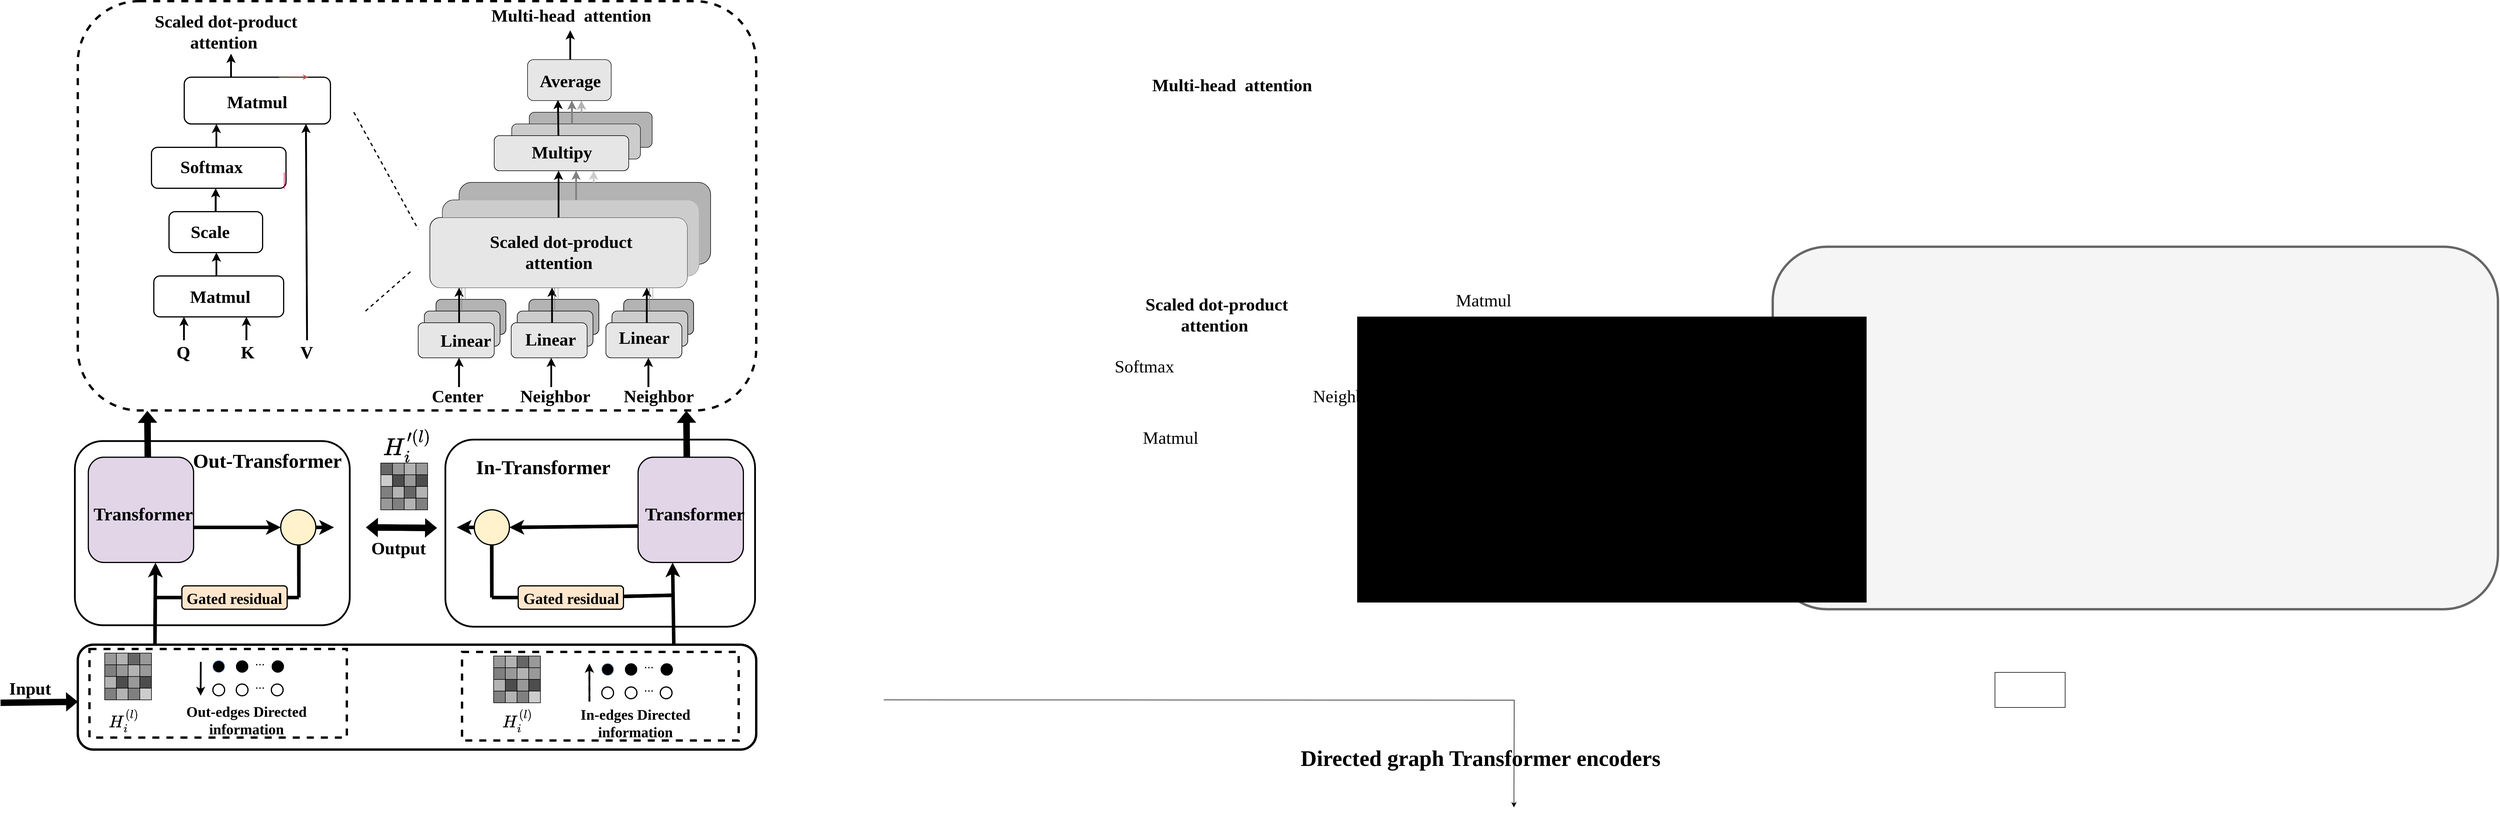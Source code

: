 <mxfile version="22.1.16" type="github">
  <diagram name="第 1 页" id="z5FB2ohUorix4h6KA-P7">
    <mxGraphModel dx="3291" dy="1660" grid="1" gridSize="10" guides="1" tooltips="1" connect="1" arrows="1" fold="1" page="1" pageScale="1" pageWidth="291" pageHeight="413" math="1" shadow="0">
      <root>
        <mxCell id="0" />
        <mxCell id="1" parent="0" />
        <mxCell id="qtBFzVClqnRpOOLDkrvA-1" value="" style="rounded=1;whiteSpace=wrap;html=1;fillColor=#f5f5f5;fontColor=#333333;strokeColor=#666666;strokeWidth=4;" parent="1" vertex="1">
          <mxGeometry x="2940" y="490" width="1240" height="620" as="geometry" />
        </mxCell>
        <mxCell id="8e11pD8jJe_MEH7ZMqU3-998" value="&lt;font style=&quot;font-size: 35px;&quot;&gt;$$H_{i }^{\prime(l)}$$&lt;/font&gt;" style="text;html=1;align=center;verticalAlign=middle;resizable=0;points=[];autosize=1;strokeColor=none;fillColor=none;" parent="1" vertex="1">
          <mxGeometry x="425.18" y="800" width="360" height="60" as="geometry" />
        </mxCell>
        <mxCell id="8e11pD8jJe_MEH7ZMqU3-999" value="" style="rounded=1;whiteSpace=wrap;html=1;fillColor=#d5e8d4;strokeColor=#000000;strokeWidth=2;" parent="1" vertex="1">
          <mxGeometry x="60" y="850" width="180" height="180" as="geometry" />
        </mxCell>
        <mxCell id="8e11pD8jJe_MEH7ZMqU3-1000" value="" style="endArrow=classic;html=1;rounded=0;fillColor=#000000;strokeWidth=6;entryX=0.638;entryY=1.002;entryDx=0;entryDy=0;entryPerimeter=0;exitX=0.096;exitY=0;exitDx=0;exitDy=0;exitPerimeter=0;" parent="1" target="8e11pD8jJe_MEH7ZMqU3-999" edge="1">
          <mxGeometry width="50" height="50" relative="1" as="geometry">
            <mxPoint x="173.936" y="1170" as="sourcePoint" />
            <mxPoint x="176.44" y="1029.58" as="targetPoint" />
          </mxGeometry>
        </mxCell>
        <mxCell id="8e11pD8jJe_MEH7ZMqU3-1001" value="" style="shape=flexArrow;endArrow=classic;startArrow=classic;html=1;rounded=0;fillColor=#000000;" parent="1" edge="1">
          <mxGeometry width="100" height="100" relative="1" as="geometry">
            <mxPoint x="535.04" y="970" as="sourcePoint" />
            <mxPoint x="655.86" y="971.05" as="targetPoint" />
          </mxGeometry>
        </mxCell>
        <mxCell id="8e11pD8jJe_MEH7ZMqU3-1002" value="" style="ellipse;whiteSpace=wrap;html=1;aspect=fixed;fillColor=#e1d5e7;strokeColor=#000000;strokeWidth=2;" parent="1" vertex="1">
          <mxGeometry x="389" y="940" width="60" height="60" as="geometry" />
        </mxCell>
        <mxCell id="8e11pD8jJe_MEH7ZMqU3-1003" value="" style="endArrow=classic;html=1;rounded=0;fillColor=#000000;strokeWidth=6;entryX=0;entryY=0.5;entryDx=0;entryDy=0;" parent="1" target="8e11pD8jJe_MEH7ZMqU3-1002" edge="1">
          <mxGeometry width="50" height="50" relative="1" as="geometry">
            <mxPoint x="240" y="970" as="sourcePoint" />
            <mxPoint x="250.12" y="880" as="targetPoint" />
          </mxGeometry>
        </mxCell>
        <mxCell id="8e11pD8jJe_MEH7ZMqU3-1004" value="" style="endArrow=none;html=1;rounded=0;strokeWidth=6;" parent="1" source="8e11pD8jJe_MEH7ZMqU3-1007" edge="1">
          <mxGeometry width="50" height="50" relative="1" as="geometry">
            <mxPoint x="174.41" y="1090" as="sourcePoint" />
            <mxPoint x="420" y="1090" as="targetPoint" />
          </mxGeometry>
        </mxCell>
        <mxCell id="8e11pD8jJe_MEH7ZMqU3-1005" value="" style="endArrow=none;html=1;rounded=0;strokeWidth=6;" parent="1" edge="1">
          <mxGeometry width="50" height="50" relative="1" as="geometry">
            <mxPoint x="420" y="1090" as="sourcePoint" />
            <mxPoint x="419.89" y="1000" as="targetPoint" />
          </mxGeometry>
        </mxCell>
        <mxCell id="8e11pD8jJe_MEH7ZMqU3-1006" value="" style="endArrow=none;html=1;rounded=0;strokeWidth=6;" parent="1" target="8e11pD8jJe_MEH7ZMqU3-1007" edge="1">
          <mxGeometry width="50" height="50" relative="1" as="geometry">
            <mxPoint x="174.41" y="1090" as="sourcePoint" />
            <mxPoint x="420" y="1090" as="targetPoint" />
          </mxGeometry>
        </mxCell>
        <mxCell id="8e11pD8jJe_MEH7ZMqU3-1007" value="" style="rounded=1;whiteSpace=wrap;html=1;strokeWidth=2;fillColor=#ffe6cc;strokeColor=#000000;" parent="1" vertex="1">
          <mxGeometry x="220" y="1070" width="180" height="40" as="geometry" />
        </mxCell>
        <mxCell id="8e11pD8jJe_MEH7ZMqU3-1008" value="" style="endArrow=classic;html=1;rounded=0;fillColor=#000000;strokeWidth=6;" parent="1" edge="1">
          <mxGeometry width="50" height="50" relative="1" as="geometry">
            <mxPoint x="450" y="970" as="sourcePoint" />
            <mxPoint x="480" y="970" as="targetPoint" />
          </mxGeometry>
        </mxCell>
        <mxCell id="8e11pD8jJe_MEH7ZMqU3-1009" value="" style="rounded=1;whiteSpace=wrap;html=1;fillColor=none;strokeWidth=3;" parent="1" vertex="1">
          <mxGeometry x="670.5" y="819.86" width="529.5" height="320" as="geometry" />
        </mxCell>
        <mxCell id="8e11pD8jJe_MEH7ZMqU3-1010" value="" style="rounded=1;whiteSpace=wrap;html=1;fillColor=#d5e8d4;strokeColor=#000000;strokeWidth=2;" parent="1" vertex="1">
          <mxGeometry x="1000" y="850" width="180" height="180" as="geometry" />
        </mxCell>
        <mxCell id="8e11pD8jJe_MEH7ZMqU3-1011" value="" style="ellipse;whiteSpace=wrap;html=1;aspect=fixed;fillColor=#e1d5e7;strokeColor=#000000;strokeWidth=2;" parent="1" vertex="1">
          <mxGeometry x="720.0" y="940" width="60" height="60" as="geometry" />
        </mxCell>
        <mxCell id="8e11pD8jJe_MEH7ZMqU3-1012" value="" style="endArrow=classic;html=1;rounded=0;fillColor=#000000;strokeWidth=6;entryX=0;entryY=0.5;entryDx=0;entryDy=0;exitX=-0.01;exitY=0.641;exitDx=0;exitDy=0;exitPerimeter=0;" parent="1" edge="1">
          <mxGeometry width="50" height="50" relative="1" as="geometry">
            <mxPoint x="1000.51" y="967.784" as="sourcePoint" />
            <mxPoint x="780.0" y="970" as="targetPoint" />
          </mxGeometry>
        </mxCell>
        <mxCell id="8e11pD8jJe_MEH7ZMqU3-1013" value="" style="endArrow=none;html=1;rounded=0;strokeWidth=6;" parent="1" edge="1">
          <mxGeometry width="50" height="50" relative="1" as="geometry">
            <mxPoint x="749.92" y="1090" as="sourcePoint" />
            <mxPoint x="749.81" y="1000" as="targetPoint" />
          </mxGeometry>
        </mxCell>
        <mxCell id="8e11pD8jJe_MEH7ZMqU3-1014" value="" style="endArrow=classic;html=1;rounded=0;fillColor=#000000;strokeWidth=6;exitX=0.843;exitY=0.001;exitDx=0;exitDy=0;exitPerimeter=0;" parent="1" edge="1">
          <mxGeometry width="50" height="50" relative="1" as="geometry">
            <mxPoint x="1061.07" y="1170.0" as="sourcePoint" />
            <mxPoint x="1059" y="1030" as="targetPoint" />
          </mxGeometry>
        </mxCell>
        <mxCell id="8e11pD8jJe_MEH7ZMqU3-1015" value="" style="endArrow=classic;html=1;rounded=0;strokeWidth=6;" parent="1" edge="1">
          <mxGeometry width="50" height="50" relative="1" as="geometry">
            <mxPoint x="720" y="970" as="sourcePoint" />
            <mxPoint x="690" y="970" as="targetPoint" />
          </mxGeometry>
        </mxCell>
        <mxCell id="8e11pD8jJe_MEH7ZMqU3-1016" value="" style="endArrow=none;html=1;rounded=0;strokeWidth=6;" parent="1" source="8e11pD8jJe_MEH7ZMqU3-1018" edge="1">
          <mxGeometry width="50" height="50" relative="1" as="geometry">
            <mxPoint x="750" y="1090" as="sourcePoint" />
            <mxPoint x="1059" y="1086.1" as="targetPoint" />
          </mxGeometry>
        </mxCell>
        <mxCell id="8e11pD8jJe_MEH7ZMqU3-1017" value="" style="endArrow=none;html=1;rounded=0;strokeWidth=6;" parent="1" target="8e11pD8jJe_MEH7ZMqU3-1018" edge="1">
          <mxGeometry width="50" height="50" relative="1" as="geometry">
            <mxPoint x="750" y="1090" as="sourcePoint" />
            <mxPoint x="1059" y="1086.1" as="targetPoint" />
          </mxGeometry>
        </mxCell>
        <mxCell id="8e11pD8jJe_MEH7ZMqU3-1018" value="" style="rounded=1;whiteSpace=wrap;html=1;strokeWidth=2;fillColor=#ffe6cc;strokeColor=#000000;" parent="1" vertex="1">
          <mxGeometry x="795" y="1070" width="180" height="40" as="geometry" />
        </mxCell>
        <mxCell id="8e11pD8jJe_MEH7ZMqU3-1019" value="" style="whiteSpace=wrap;html=1;aspect=fixed;fillColor=#808080;strokeColor=none;" parent="1" vertex="1">
          <mxGeometry x="620.12" y="920" width="20" height="20" as="geometry" />
        </mxCell>
        <mxCell id="8e11pD8jJe_MEH7ZMqU3-1020" value="" style="whiteSpace=wrap;html=1;aspect=fixed;fillColor=#4D4D4D;strokeColor=none;" parent="1" vertex="1">
          <mxGeometry x="620.12" y="880" width="20" height="20" as="geometry" />
        </mxCell>
        <mxCell id="8e11pD8jJe_MEH7ZMqU3-1021" value="" style="whiteSpace=wrap;html=1;aspect=fixed;fillColor=#999999;strokeColor=none;" parent="1" vertex="1">
          <mxGeometry x="560" y="920" width="20" height="20" as="geometry" />
        </mxCell>
        <mxCell id="8e11pD8jJe_MEH7ZMqU3-1022" value="" style="whiteSpace=wrap;html=1;aspect=fixed;fillColor=#CCCCCC;strokeColor=none;" parent="1" vertex="1">
          <mxGeometry x="560.12" y="880" width="20" height="20" as="geometry" />
        </mxCell>
        <mxCell id="8e11pD8jJe_MEH7ZMqU3-1023" value="" style="whiteSpace=wrap;html=1;aspect=fixed;fillColor=#808080;strokeColor=none;" parent="1" vertex="1">
          <mxGeometry x="580.12" y="920" width="20" height="20" as="geometry" />
        </mxCell>
        <mxCell id="8e11pD8jJe_MEH7ZMqU3-1024" value="" style="whiteSpace=wrap;html=1;aspect=fixed;fillColor=#808080;strokeColor=none;" parent="1" vertex="1">
          <mxGeometry x="560.12" y="900" width="20" height="20" as="geometry" />
        </mxCell>
        <mxCell id="8e11pD8jJe_MEH7ZMqU3-1025" value="" style="whiteSpace=wrap;html=1;aspect=fixed;fillColor=#999999;strokeColor=none;" parent="1" vertex="1">
          <mxGeometry x="620.12" y="860" width="20" height="20" as="geometry" />
        </mxCell>
        <mxCell id="8e11pD8jJe_MEH7ZMqU3-1026" value="" style="whiteSpace=wrap;html=1;aspect=fixed;fillColor=#B3B3B3;strokeColor=none;" parent="1" vertex="1">
          <mxGeometry x="580.12" y="900" width="20" height="20" as="geometry" />
        </mxCell>
        <mxCell id="8e11pD8jJe_MEH7ZMqU3-1027" value="" style="whiteSpace=wrap;html=1;aspect=fixed;fillColor=#B3B3B3;strokeColor=none;" parent="1" vertex="1">
          <mxGeometry x="600.12" y="920" width="20" height="20" as="geometry" />
        </mxCell>
        <mxCell id="8e11pD8jJe_MEH7ZMqU3-1028" value="" style="whiteSpace=wrap;html=1;aspect=fixed;fillColor=#B3B3B3;strokeColor=none;" parent="1" vertex="1">
          <mxGeometry x="620.12" y="900" width="20" height="20" as="geometry" />
        </mxCell>
        <mxCell id="8e11pD8jJe_MEH7ZMqU3-1029" value="" style="whiteSpace=wrap;html=1;aspect=fixed;fillColor=#666666;strokeColor=none;" parent="1" vertex="1">
          <mxGeometry x="600.12" y="900" width="20" height="20" as="geometry" />
        </mxCell>
        <mxCell id="8e11pD8jJe_MEH7ZMqU3-1030" value="" style="whiteSpace=wrap;html=1;aspect=fixed;fillColor=#999999;strokeColor=none;" parent="1" vertex="1">
          <mxGeometry x="600.12" y="880" width="20" height="20" as="geometry" />
        </mxCell>
        <mxCell id="8e11pD8jJe_MEH7ZMqU3-1031" value="" style="whiteSpace=wrap;html=1;aspect=fixed;fillColor=#B3B3B3;strokeColor=none;" parent="1" vertex="1">
          <mxGeometry x="600.12" y="860" width="20" height="20" as="geometry" />
        </mxCell>
        <mxCell id="8e11pD8jJe_MEH7ZMqU3-1032" value="" style="whiteSpace=wrap;html=1;aspect=fixed;fillColor=#4D4D4D;strokeColor=none;" parent="1" vertex="1">
          <mxGeometry x="580.12" y="880" width="20" height="20" as="geometry" />
        </mxCell>
        <mxCell id="8e11pD8jJe_MEH7ZMqU3-1033" value="" style="whiteSpace=wrap;html=1;aspect=fixed;fillColor=#999999;strokeColor=none;" parent="1" vertex="1">
          <mxGeometry x="580.12" y="860" width="20" height="20" as="geometry" />
        </mxCell>
        <mxCell id="8e11pD8jJe_MEH7ZMqU3-1034" value="" style="whiteSpace=wrap;html=1;aspect=fixed;fillColor=#666666;strokeColor=none;" parent="1" vertex="1">
          <mxGeometry x="560" y="860" width="20" height="20" as="geometry" />
        </mxCell>
        <mxCell id="8e11pD8jJe_MEH7ZMqU3-1035" value="&lt;div style=&quot;line-height: 0%;&quot;&gt;&lt;br&gt;&lt;/div&gt;" style="text;html=1;align=right;verticalAlign=middle;resizable=0;points=[];autosize=1;strokeColor=none;fillColor=none;" parent="1" vertex="1">
          <mxGeometry x="237" y="1285" width="20" height="10" as="geometry" />
        </mxCell>
        <mxCell id="8e11pD8jJe_MEH7ZMqU3-1036" value="&lt;font style=&quot;font-size: 25px;&quot; face=&quot;Times New Roman&quot;&gt;&lt;b&gt;In-edges Directed &lt;br&gt;information&lt;/b&gt;&lt;/font&gt;" style="text;html=1;align=center;verticalAlign=middle;resizable=0;points=[];autosize=1;strokeColor=none;fillColor=none;" parent="1" vertex="1">
          <mxGeometry x="889.88" y="1270" width="210" height="70" as="geometry" />
        </mxCell>
        <mxCell id="8e11pD8jJe_MEH7ZMqU3-1037" value="" style="ellipse;whiteSpace=wrap;html=1;aspect=fixed;fillColor=#000000;strokeColor=#6c8ebf;rounded=1;shadow=0;" parent="1" vertex="1">
          <mxGeometry x="938" y="1203" width="20" height="20" as="geometry" />
        </mxCell>
        <mxCell id="8e11pD8jJe_MEH7ZMqU3-1038" value="&lt;font style=&quot;font-size: 20px;&quot;&gt;...&lt;/font&gt;" style="text;html=1;align=center;verticalAlign=middle;resizable=0;points=[];autosize=1;strokeColor=none;fillColor=none;" parent="1" vertex="1">
          <mxGeometry x="998" y="1183" width="40" height="40" as="geometry" />
        </mxCell>
        <mxCell id="8e11pD8jJe_MEH7ZMqU3-1039" value="" style="ellipse;whiteSpace=wrap;html=1;aspect=fixed;fillColor=#000000;strokeColor=#000000;rounded=1;shadow=0;" parent="1" vertex="1">
          <mxGeometry x="978" y="1203" width="20" height="20" as="geometry" />
        </mxCell>
        <mxCell id="8e11pD8jJe_MEH7ZMqU3-1040" value="" style="ellipse;whiteSpace=wrap;html=1;aspect=fixed;rounded=1;shadow=0;strokeWidth=2;" parent="1" vertex="1">
          <mxGeometry x="938" y="1243" width="20" height="20" as="geometry" />
        </mxCell>
        <mxCell id="8e11pD8jJe_MEH7ZMqU3-1041" value="" style="ellipse;whiteSpace=wrap;html=1;aspect=fixed;rounded=1;shadow=0;strokeWidth=2;" parent="1" vertex="1">
          <mxGeometry x="978" y="1243" width="20" height="20" as="geometry" />
        </mxCell>
        <mxCell id="8e11pD8jJe_MEH7ZMqU3-1042" value="" style="ellipse;whiteSpace=wrap;html=1;aspect=fixed;fillColor=#000000;strokeColor=#000000;rounded=1;shadow=0;" parent="1" vertex="1">
          <mxGeometry x="1039" y="1203" width="20" height="20" as="geometry" />
        </mxCell>
        <mxCell id="8e11pD8jJe_MEH7ZMqU3-1043" value="" style="ellipse;whiteSpace=wrap;html=1;aspect=fixed;rounded=1;shadow=0;strokeWidth=2;" parent="1" vertex="1">
          <mxGeometry x="1038" y="1243" width="20" height="20" as="geometry" />
        </mxCell>
        <mxCell id="8e11pD8jJe_MEH7ZMqU3-1044" value="&lt;font style=&quot;font-size: 20px;&quot;&gt;...&lt;/font&gt;" style="text;html=1;align=center;verticalAlign=middle;resizable=0;points=[];autosize=1;strokeColor=none;fillColor=none;" parent="1" vertex="1">
          <mxGeometry x="998" y="1223" width="40" height="40" as="geometry" />
        </mxCell>
        <mxCell id="8e11pD8jJe_MEH7ZMqU3-1045" value="" style="endArrow=classic;html=1;rounded=0;strokeWidth=3;dashed=1;" parent="1" edge="1">
          <mxGeometry width="50" height="50" relative="1" as="geometry">
            <mxPoint x="916.83" y="1268" as="sourcePoint" />
            <mxPoint x="916.71" y="1203" as="targetPoint" />
          </mxGeometry>
        </mxCell>
        <mxCell id="8e11pD8jJe_MEH7ZMqU3-1046" value="&lt;div style=&quot;line-height: 0%;&quot;&gt;&lt;font style=&quot;font-size: 28px;&quot; face=&quot;Times New Roman&quot;&gt;$$H_{i }^{(l)}$$&lt;/font&gt;&lt;br&gt;&lt;/div&gt;" style="text;html=1;align=right;verticalAlign=middle;resizable=0;points=[];autosize=1;strokeColor=none;fillColor=none;" parent="1" vertex="1">
          <mxGeometry x="600.5" y="1295" width="220" height="20" as="geometry" />
        </mxCell>
        <mxCell id="8e11pD8jJe_MEH7ZMqU3-1047" value="&lt;font size=&quot;1&quot; style=&quot;&quot; face=&quot;Times New Roman&quot;&gt;&lt;span style=&quot;font-size: 34px;&quot;&gt;&lt;b&gt;Out-Transformer&lt;/b&gt;&lt;/span&gt;&lt;/font&gt;" style="text;whiteSpace=wrap;html=1;" parent="1" vertex="1">
          <mxGeometry x="237" y="830" width="270" height="36" as="geometry" />
        </mxCell>
        <mxCell id="8e11pD8jJe_MEH7ZMqU3-1048" value="&lt;font size=&quot;1&quot; style=&quot;&quot; face=&quot;Times New Roman&quot;&gt;&lt;b style=&quot;font-size: 34px;&quot;&gt;In-Transformer&lt;/b&gt;&lt;/font&gt;" style="text;whiteSpace=wrap;html=1;" parent="1" vertex="1">
          <mxGeometry x="720.59" y="841" width="232" height="36" as="geometry" />
        </mxCell>
        <mxCell id="8e11pD8jJe_MEH7ZMqU3-1049" value="&lt;font size=&quot;1&quot; style=&quot;&quot; face=&quot;Times New Roman&quot;&gt;&lt;b style=&quot;font-size: 31px;&quot;&gt;Transformer&lt;/b&gt;&lt;/font&gt;" style="text;whiteSpace=wrap;html=1;" parent="1" vertex="1">
          <mxGeometry x="1010" y="922" width="232" height="36" as="geometry" />
        </mxCell>
        <mxCell id="8e11pD8jJe_MEH7ZMqU3-1050" value="&lt;font size=&quot;1&quot; style=&quot;&quot; face=&quot;Times New Roman&quot;&gt;&lt;b style=&quot;font-size: 31px;&quot;&gt;Transformer&lt;/b&gt;&lt;/font&gt;" style="text;whiteSpace=wrap;html=1;" parent="1" vertex="1">
          <mxGeometry x="67.18" y="922" width="232" height="36" as="geometry" />
        </mxCell>
        <mxCell id="8e11pD8jJe_MEH7ZMqU3-1051" value="" style="shape=flexArrow;endArrow=classic;html=1;rounded=0;fillColor=#000000;strokeColor=#000000;exitX=0.565;exitY=-0.006;exitDx=0;exitDy=0;exitPerimeter=0;" parent="1" edge="1">
          <mxGeometry width="50" height="50" relative="1" as="geometry">
            <mxPoint x="161.7" y="850.0" as="sourcePoint" />
            <mxPoint x="161" y="771.08" as="targetPoint" />
          </mxGeometry>
        </mxCell>
        <mxCell id="8e11pD8jJe_MEH7ZMqU3-1052" value="" style="shape=flexArrow;endArrow=classic;html=1;rounded=0;fillColor=#000000;strokeColor=#000000;exitX=0.565;exitY=-0.006;exitDx=0;exitDy=0;exitPerimeter=0;" parent="1" edge="1">
          <mxGeometry width="50" height="50" relative="1" as="geometry">
            <mxPoint x="1083.29" y="850" as="sourcePoint" />
            <mxPoint x="1082.59" y="771.08" as="targetPoint" />
          </mxGeometry>
        </mxCell>
        <mxCell id="8e11pD8jJe_MEH7ZMqU3-1053" value="&lt;font size=&quot;1&quot; face=&quot;Times New Roman&quot;&gt;&lt;b style=&quot;font-size: 26px;&quot;&gt;Gated residual&lt;/b&gt;&lt;/font&gt;" style="text;whiteSpace=wrap;html=1;" parent="1" vertex="1">
          <mxGeometry x="226" y="1070" width="214" height="36" as="geometry" />
        </mxCell>
        <mxCell id="8e11pD8jJe_MEH7ZMqU3-1054" value="&lt;font size=&quot;1&quot; face=&quot;Times New Roman&quot;&gt;&lt;b style=&quot;font-size: 26px;&quot;&gt;Gated residual&lt;/b&gt;&lt;/font&gt;" style="text;whiteSpace=wrap;html=1;" parent="1" vertex="1">
          <mxGeometry x="800" y="1070" width="182" height="36" as="geometry" />
        </mxCell>
        <mxCell id="8e11pD8jJe_MEH7ZMqU3-1055" value="&lt;font style=&quot;font-size: 35px;&quot;&gt;$$H_{i }^{\prime(l)}$$&lt;/font&gt;" style="text;html=1;align=center;verticalAlign=middle;resizable=0;points=[];autosize=1;strokeColor=none;fillColor=none;" parent="1" vertex="1">
          <mxGeometry x="425.18" y="800" width="360" height="60" as="geometry" />
        </mxCell>
        <mxCell id="8e11pD8jJe_MEH7ZMqU3-1056" value="" style="rounded=1;whiteSpace=wrap;html=1;fillColor=none;strokeWidth=3;" parent="1" vertex="1">
          <mxGeometry x="37" y="822.36" width="470" height="315" as="geometry" />
        </mxCell>
        <mxCell id="8e11pD8jJe_MEH7ZMqU3-1057" value="" style="rounded=1;whiteSpace=wrap;html=1;fillColor=none;strokeColor=default;strokeWidth=4;" parent="1" vertex="1">
          <mxGeometry x="42" y="1170.63" width="1160" height="179.37" as="geometry" />
        </mxCell>
        <mxCell id="8e11pD8jJe_MEH7ZMqU3-1058" value="" style="rounded=0;whiteSpace=wrap;html=1;fillColor=none;dashed=1;strokeWidth=4;" parent="1" vertex="1">
          <mxGeometry x="699" y="1183" width="473" height="151.5" as="geometry" />
        </mxCell>
        <mxCell id="8e11pD8jJe_MEH7ZMqU3-1059" value="" style="rounded=1;whiteSpace=wrap;html=1;fillColor=#e1d5e7;strokeColor=#000000;strokeWidth=2;" parent="1" vertex="1">
          <mxGeometry x="60" y="850" width="180" height="180" as="geometry" />
        </mxCell>
        <mxCell id="8e11pD8jJe_MEH7ZMqU3-1060" value="" style="endArrow=classic;html=1;rounded=0;fillColor=#000000;strokeWidth=6;entryX=0.638;entryY=1.002;entryDx=0;entryDy=0;entryPerimeter=0;exitX=0.096;exitY=0;exitDx=0;exitDy=0;exitPerimeter=0;" parent="1" target="8e11pD8jJe_MEH7ZMqU3-1059" edge="1">
          <mxGeometry width="50" height="50" relative="1" as="geometry">
            <mxPoint x="173.936" y="1170" as="sourcePoint" />
            <mxPoint x="176.44" y="1029.58" as="targetPoint" />
          </mxGeometry>
        </mxCell>
        <mxCell id="8e11pD8jJe_MEH7ZMqU3-1061" value="" style="shape=flexArrow;endArrow=classic;startArrow=classic;html=1;rounded=0;fillColor=#000000;" parent="1" edge="1">
          <mxGeometry width="100" height="100" relative="1" as="geometry">
            <mxPoint x="535.04" y="970" as="sourcePoint" />
            <mxPoint x="655.86" y="971.05" as="targetPoint" />
          </mxGeometry>
        </mxCell>
        <mxCell id="8e11pD8jJe_MEH7ZMqU3-1062" value="" style="ellipse;whiteSpace=wrap;html=1;aspect=fixed;fillColor=#fff2cc;strokeColor=#000000;strokeWidth=2;" parent="1" vertex="1">
          <mxGeometry x="389" y="940" width="60" height="60" as="geometry" />
        </mxCell>
        <mxCell id="8e11pD8jJe_MEH7ZMqU3-1063" value="" style="endArrow=classic;html=1;rounded=0;fillColor=#000000;strokeWidth=6;entryX=0;entryY=0.5;entryDx=0;entryDy=0;" parent="1" target="8e11pD8jJe_MEH7ZMqU3-1062" edge="1">
          <mxGeometry width="50" height="50" relative="1" as="geometry">
            <mxPoint x="240" y="970" as="sourcePoint" />
            <mxPoint x="250.12" y="880" as="targetPoint" />
          </mxGeometry>
        </mxCell>
        <mxCell id="8e11pD8jJe_MEH7ZMqU3-1064" value="" style="endArrow=none;html=1;rounded=0;strokeWidth=6;" parent="1" source="8e11pD8jJe_MEH7ZMqU3-1067" edge="1">
          <mxGeometry width="50" height="50" relative="1" as="geometry">
            <mxPoint x="174.41" y="1090" as="sourcePoint" />
            <mxPoint x="420" y="1090" as="targetPoint" />
          </mxGeometry>
        </mxCell>
        <mxCell id="8e11pD8jJe_MEH7ZMqU3-1065" value="" style="endArrow=none;html=1;rounded=0;strokeWidth=6;" parent="1" edge="1">
          <mxGeometry width="50" height="50" relative="1" as="geometry">
            <mxPoint x="420" y="1090" as="sourcePoint" />
            <mxPoint x="419.89" y="1000" as="targetPoint" />
          </mxGeometry>
        </mxCell>
        <mxCell id="8e11pD8jJe_MEH7ZMqU3-1066" value="" style="endArrow=none;html=1;rounded=0;strokeWidth=6;" parent="1" target="8e11pD8jJe_MEH7ZMqU3-1067" edge="1">
          <mxGeometry width="50" height="50" relative="1" as="geometry">
            <mxPoint x="174.41" y="1090" as="sourcePoint" />
            <mxPoint x="420" y="1090" as="targetPoint" />
          </mxGeometry>
        </mxCell>
        <mxCell id="8e11pD8jJe_MEH7ZMqU3-1067" value="" style="rounded=1;whiteSpace=wrap;html=1;strokeWidth=2;fillColor=#ffe6cc;strokeColor=#000000;" parent="1" vertex="1">
          <mxGeometry x="220" y="1070" width="180" height="40" as="geometry" />
        </mxCell>
        <mxCell id="8e11pD8jJe_MEH7ZMqU3-1068" value="" style="endArrow=classic;html=1;rounded=0;fillColor=#000000;strokeWidth=6;" parent="1" edge="1">
          <mxGeometry width="50" height="50" relative="1" as="geometry">
            <mxPoint x="450" y="970" as="sourcePoint" />
            <mxPoint x="480" y="970" as="targetPoint" />
          </mxGeometry>
        </mxCell>
        <mxCell id="8e11pD8jJe_MEH7ZMqU3-1069" value="" style="rounded=1;whiteSpace=wrap;html=1;fillColor=#e1d5e7;strokeColor=#000000;strokeWidth=2;" parent="1" vertex="1">
          <mxGeometry x="1000" y="850" width="180" height="180" as="geometry" />
        </mxCell>
        <mxCell id="8e11pD8jJe_MEH7ZMqU3-1070" value="" style="ellipse;whiteSpace=wrap;html=1;aspect=fixed;fillColor=#fff2cc;strokeColor=#000000;strokeWidth=2;" parent="1" vertex="1">
          <mxGeometry x="720.0" y="940" width="60" height="60" as="geometry" />
        </mxCell>
        <mxCell id="8e11pD8jJe_MEH7ZMqU3-1071" value="" style="endArrow=classic;html=1;rounded=0;fillColor=#000000;strokeWidth=6;entryX=0;entryY=0.5;entryDx=0;entryDy=0;exitX=-0.01;exitY=0.641;exitDx=0;exitDy=0;exitPerimeter=0;" parent="1" edge="1">
          <mxGeometry width="50" height="50" relative="1" as="geometry">
            <mxPoint x="1000.51" y="967.784" as="sourcePoint" />
            <mxPoint x="780.0" y="970" as="targetPoint" />
          </mxGeometry>
        </mxCell>
        <mxCell id="8e11pD8jJe_MEH7ZMqU3-1072" value="" style="endArrow=none;html=1;rounded=0;strokeWidth=6;" parent="1" edge="1">
          <mxGeometry width="50" height="50" relative="1" as="geometry">
            <mxPoint x="749.92" y="1090" as="sourcePoint" />
            <mxPoint x="749.81" y="1000" as="targetPoint" />
          </mxGeometry>
        </mxCell>
        <mxCell id="8e11pD8jJe_MEH7ZMqU3-1073" value="" style="endArrow=classic;html=1;rounded=0;strokeWidth=6;" parent="1" edge="1">
          <mxGeometry width="50" height="50" relative="1" as="geometry">
            <mxPoint x="720" y="970" as="sourcePoint" />
            <mxPoint x="690" y="970" as="targetPoint" />
          </mxGeometry>
        </mxCell>
        <mxCell id="8e11pD8jJe_MEH7ZMqU3-1074" value="" style="endArrow=none;html=1;rounded=0;strokeWidth=6;" parent="1" source="8e11pD8jJe_MEH7ZMqU3-1076" edge="1">
          <mxGeometry width="50" height="50" relative="1" as="geometry">
            <mxPoint x="750" y="1090" as="sourcePoint" />
            <mxPoint x="1059" y="1086.1" as="targetPoint" />
          </mxGeometry>
        </mxCell>
        <mxCell id="8e11pD8jJe_MEH7ZMqU3-1075" value="" style="endArrow=none;html=1;rounded=0;strokeWidth=6;" parent="1" target="8e11pD8jJe_MEH7ZMqU3-1076" edge="1">
          <mxGeometry width="50" height="50" relative="1" as="geometry">
            <mxPoint x="750" y="1090" as="sourcePoint" />
            <mxPoint x="1059" y="1086.1" as="targetPoint" />
          </mxGeometry>
        </mxCell>
        <mxCell id="8e11pD8jJe_MEH7ZMqU3-1076" value="" style="rounded=1;whiteSpace=wrap;html=1;strokeWidth=2;fillColor=#ffe6cc;strokeColor=#000000;" parent="1" vertex="1">
          <mxGeometry x="795" y="1070" width="180" height="40" as="geometry" />
        </mxCell>
        <mxCell id="8e11pD8jJe_MEH7ZMqU3-1077" value="" style="whiteSpace=wrap;html=1;aspect=fixed;fillColor=#808080;strokeColor=default;" parent="1" vertex="1">
          <mxGeometry x="620.12" y="920" width="20" height="20" as="geometry" />
        </mxCell>
        <mxCell id="8e11pD8jJe_MEH7ZMqU3-1078" value="" style="whiteSpace=wrap;html=1;aspect=fixed;fillColor=#4D4D4D;strokeColor=default;" parent="1" vertex="1">
          <mxGeometry x="620.12" y="880" width="20" height="20" as="geometry" />
        </mxCell>
        <mxCell id="8e11pD8jJe_MEH7ZMqU3-1079" value="" style="whiteSpace=wrap;html=1;aspect=fixed;fillColor=#999999;strokeColor=default;" parent="1" vertex="1">
          <mxGeometry x="560" y="920" width="20" height="20" as="geometry" />
        </mxCell>
        <mxCell id="8e11pD8jJe_MEH7ZMqU3-1080" value="" style="whiteSpace=wrap;html=1;aspect=fixed;fillColor=#CCCCCC;strokeColor=default;" parent="1" vertex="1">
          <mxGeometry x="560.12" y="880" width="20" height="20" as="geometry" />
        </mxCell>
        <mxCell id="8e11pD8jJe_MEH7ZMqU3-1081" value="" style="whiteSpace=wrap;html=1;aspect=fixed;fillColor=#808080;strokeColor=default;" parent="1" vertex="1">
          <mxGeometry x="580.12" y="920" width="20" height="20" as="geometry" />
        </mxCell>
        <mxCell id="8e11pD8jJe_MEH7ZMqU3-1082" value="" style="whiteSpace=wrap;html=1;aspect=fixed;fillColor=#808080;strokeColor=default;" parent="1" vertex="1">
          <mxGeometry x="560.12" y="900" width="20" height="20" as="geometry" />
        </mxCell>
        <mxCell id="8e11pD8jJe_MEH7ZMqU3-1083" value="" style="whiteSpace=wrap;html=1;aspect=fixed;fillColor=#999999;strokeColor=default;" parent="1" vertex="1">
          <mxGeometry x="620.12" y="860" width="20" height="20" as="geometry" />
        </mxCell>
        <mxCell id="8e11pD8jJe_MEH7ZMqU3-1084" value="" style="whiteSpace=wrap;html=1;aspect=fixed;fillColor=#B3B3B3;strokeColor=default;" parent="1" vertex="1">
          <mxGeometry x="580.12" y="900" width="20" height="20" as="geometry" />
        </mxCell>
        <mxCell id="8e11pD8jJe_MEH7ZMqU3-1085" value="" style="whiteSpace=wrap;html=1;aspect=fixed;fillColor=#B3B3B3;strokeColor=default;" parent="1" vertex="1">
          <mxGeometry x="600.12" y="920" width="20" height="20" as="geometry" />
        </mxCell>
        <mxCell id="8e11pD8jJe_MEH7ZMqU3-1086" value="" style="whiteSpace=wrap;html=1;aspect=fixed;fillColor=#B3B3B3;strokeColor=default;" parent="1" vertex="1">
          <mxGeometry x="620.12" y="900" width="20" height="20" as="geometry" />
        </mxCell>
        <mxCell id="8e11pD8jJe_MEH7ZMqU3-1087" value="" style="whiteSpace=wrap;html=1;aspect=fixed;fillColor=#666666;strokeColor=default;" parent="1" vertex="1">
          <mxGeometry x="600.12" y="900" width="20" height="20" as="geometry" />
        </mxCell>
        <mxCell id="8e11pD8jJe_MEH7ZMqU3-1088" value="" style="whiteSpace=wrap;html=1;aspect=fixed;fillColor=#999999;strokeColor=default;" parent="1" vertex="1">
          <mxGeometry x="600.12" y="880" width="20" height="20" as="geometry" />
        </mxCell>
        <mxCell id="8e11pD8jJe_MEH7ZMqU3-1089" value="" style="whiteSpace=wrap;html=1;aspect=fixed;fillColor=#B3B3B3;strokeColor=default;" parent="1" vertex="1">
          <mxGeometry x="600.12" y="860" width="20" height="20" as="geometry" />
        </mxCell>
        <mxCell id="8e11pD8jJe_MEH7ZMqU3-1090" value="" style="whiteSpace=wrap;html=1;aspect=fixed;fillColor=#4D4D4D;strokeColor=default;" parent="1" vertex="1">
          <mxGeometry x="580.12" y="880" width="20" height="20" as="geometry" />
        </mxCell>
        <mxCell id="8e11pD8jJe_MEH7ZMqU3-1091" value="" style="whiteSpace=wrap;html=1;aspect=fixed;fillColor=#999999;strokeColor=default;" parent="1" vertex="1">
          <mxGeometry x="580.12" y="860" width="20" height="20" as="geometry" />
        </mxCell>
        <mxCell id="8e11pD8jJe_MEH7ZMqU3-1092" value="" style="whiteSpace=wrap;html=1;aspect=fixed;fillColor=#666666;strokeColor=default;" parent="1" vertex="1">
          <mxGeometry x="560" y="860" width="20" height="20" as="geometry" />
        </mxCell>
        <mxCell id="8e11pD8jJe_MEH7ZMqU3-1093" value="&lt;font size=&quot;1&quot; face=&quot;Times New Roman&quot;&gt;&lt;b style=&quot;font-size: 30px;&quot;&gt;Input&lt;/b&gt;&lt;/font&gt;" style="text;html=1;align=center;verticalAlign=middle;resizable=0;points=[];autosize=1;strokeColor=none;fillColor=none;" parent="1" vertex="1">
          <mxGeometry x="-90.0" y="1220" width="100" height="50" as="geometry" />
        </mxCell>
        <mxCell id="8e11pD8jJe_MEH7ZMqU3-1094" value="" style="ellipse;whiteSpace=wrap;html=1;aspect=fixed;fillColor=#000000;strokeColor=#6c8ebf;rounded=1;shadow=0;" parent="1" vertex="1">
          <mxGeometry x="938" y="1203" width="20" height="20" as="geometry" />
        </mxCell>
        <mxCell id="8e11pD8jJe_MEH7ZMqU3-1095" value="&lt;font style=&quot;font-size: 20px;&quot;&gt;...&lt;/font&gt;" style="text;html=1;align=center;verticalAlign=middle;resizable=0;points=[];autosize=1;strokeColor=none;fillColor=none;" parent="1" vertex="1">
          <mxGeometry x="998" y="1183" width="40" height="40" as="geometry" />
        </mxCell>
        <mxCell id="8e11pD8jJe_MEH7ZMqU3-1096" value="" style="ellipse;whiteSpace=wrap;html=1;aspect=fixed;fillColor=#000000;strokeColor=#000000;rounded=1;shadow=0;" parent="1" vertex="1">
          <mxGeometry x="978" y="1203" width="20" height="20" as="geometry" />
        </mxCell>
        <mxCell id="8e11pD8jJe_MEH7ZMqU3-1097" value="" style="ellipse;whiteSpace=wrap;html=1;aspect=fixed;rounded=1;shadow=0;strokeWidth=2;" parent="1" vertex="1">
          <mxGeometry x="938" y="1243" width="20" height="20" as="geometry" />
        </mxCell>
        <mxCell id="8e11pD8jJe_MEH7ZMqU3-1098" value="" style="ellipse;whiteSpace=wrap;html=1;aspect=fixed;rounded=1;shadow=0;strokeWidth=2;" parent="1" vertex="1">
          <mxGeometry x="978" y="1243" width="20" height="20" as="geometry" />
        </mxCell>
        <mxCell id="8e11pD8jJe_MEH7ZMqU3-1099" value="" style="ellipse;whiteSpace=wrap;html=1;aspect=fixed;fillColor=#000000;strokeColor=#000000;rounded=1;shadow=0;" parent="1" vertex="1">
          <mxGeometry x="1039" y="1203" width="20" height="20" as="geometry" />
        </mxCell>
        <mxCell id="8e11pD8jJe_MEH7ZMqU3-1100" value="" style="ellipse;whiteSpace=wrap;html=1;aspect=fixed;rounded=1;shadow=0;strokeWidth=2;" parent="1" vertex="1">
          <mxGeometry x="1038" y="1243" width="20" height="20" as="geometry" />
        </mxCell>
        <mxCell id="8e11pD8jJe_MEH7ZMqU3-1101" value="&lt;font style=&quot;font-size: 20px;&quot;&gt;...&lt;/font&gt;" style="text;html=1;align=center;verticalAlign=middle;resizable=0;points=[];autosize=1;strokeColor=none;fillColor=none;" parent="1" vertex="1">
          <mxGeometry x="998" y="1223" width="40" height="40" as="geometry" />
        </mxCell>
        <mxCell id="8e11pD8jJe_MEH7ZMqU3-1102" value="" style="endArrow=classic;html=1;rounded=0;strokeWidth=3;" parent="1" edge="1">
          <mxGeometry width="50" height="50" relative="1" as="geometry">
            <mxPoint x="916.83" y="1268" as="sourcePoint" />
            <mxPoint x="916.71" y="1203" as="targetPoint" />
          </mxGeometry>
        </mxCell>
        <mxCell id="8e11pD8jJe_MEH7ZMqU3-1103" value="&lt;div style=&quot;line-height: 0%;&quot;&gt;&lt;font style=&quot;font-size: 28px;&quot; face=&quot;Times New Roman&quot;&gt;$$H_{i }^{(l)}$$&lt;/font&gt;&lt;br&gt;&lt;/div&gt;" style="text;html=1;align=right;verticalAlign=middle;resizable=0;points=[];autosize=1;strokeColor=none;fillColor=none;" parent="1" vertex="1">
          <mxGeometry x="-72" y="1295" width="220" height="20" as="geometry" />
        </mxCell>
        <mxCell id="8e11pD8jJe_MEH7ZMqU3-1105" value="&lt;font size=&quot;1&quot; style=&quot;&quot; face=&quot;Times New Roman&quot;&gt;&lt;b style=&quot;font-size: 31px;&quot;&gt;Transformer&lt;/b&gt;&lt;/font&gt;" style="text;whiteSpace=wrap;html=1;" parent="1" vertex="1">
          <mxGeometry x="1010" y="922" width="232" height="36" as="geometry" />
        </mxCell>
        <mxCell id="8e11pD8jJe_MEH7ZMqU3-1106" value="&lt;font size=&quot;1&quot; style=&quot;&quot; face=&quot;Times New Roman&quot;&gt;&lt;b style=&quot;font-size: 31px;&quot;&gt;Transformer&lt;/b&gt;&lt;/font&gt;" style="text;whiteSpace=wrap;html=1;" parent="1" vertex="1">
          <mxGeometry x="67.18" y="922" width="232" height="36" as="geometry" />
        </mxCell>
        <mxCell id="8e11pD8jJe_MEH7ZMqU3-1107" value="" style="shape=flexArrow;endArrow=classic;html=1;rounded=0;fillColor=#000000;strokeColor=#000000;exitX=0.565;exitY=-0.006;exitDx=0;exitDy=0;exitPerimeter=0;" parent="1" edge="1">
          <mxGeometry width="50" height="50" relative="1" as="geometry">
            <mxPoint x="161.7" y="850.0" as="sourcePoint" />
            <mxPoint x="161" y="771.08" as="targetPoint" />
          </mxGeometry>
        </mxCell>
        <mxCell id="8e11pD8jJe_MEH7ZMqU3-1108" value="" style="shape=flexArrow;endArrow=classic;html=1;rounded=0;fillColor=#000000;strokeColor=#000000;exitX=0.565;exitY=-0.006;exitDx=0;exitDy=0;exitPerimeter=0;" parent="1" edge="1">
          <mxGeometry width="50" height="50" relative="1" as="geometry">
            <mxPoint x="1083.29" y="850" as="sourcePoint" />
            <mxPoint x="1082.59" y="771.08" as="targetPoint" />
          </mxGeometry>
        </mxCell>
        <mxCell id="8e11pD8jJe_MEH7ZMqU3-1109" value="&lt;font size=&quot;1&quot; face=&quot;Times New Roman&quot;&gt;&lt;b style=&quot;font-size: 26px;&quot;&gt;Gated residual&lt;/b&gt;&lt;/font&gt;" style="text;whiteSpace=wrap;html=1;fillColor=none;strokeColor=none;" parent="1" vertex="1">
          <mxGeometry x="802" y="1070" width="214" height="36" as="geometry" />
        </mxCell>
        <mxCell id="qtBFzVClqnRpOOLDkrvA-11" style="edgeStyle=orthogonalEdgeStyle;rounded=0;orthogonalLoop=1;jettySize=auto;html=1;exitX=0.75;exitY=1;exitDx=0;exitDy=0;" parent="1" edge="1">
          <mxGeometry relative="1" as="geometry">
            <mxPoint x="2497.5" y="1449" as="targetPoint" />
            <mxPoint x="1420.0" y="1265" as="sourcePoint" />
          </mxGeometry>
        </mxCell>
        <mxCell id="8e11pD8jJe_MEH7ZMqU3-1110" value="&lt;font size=&quot;1&quot; face=&quot;Times New Roman&quot;&gt;&lt;b style=&quot;font-size: 26px;&quot;&gt;Gated residual&lt;/b&gt;&lt;/font&gt;" style="text;whiteSpace=wrap;html=1;" parent="1" vertex="1">
          <mxGeometry x="226" y="1070" width="182" height="36" as="geometry" />
        </mxCell>
        <mxCell id="8e11pD8jJe_MEH7ZMqU3-1111" value="" style="whiteSpace=wrap;html=1;aspect=fixed;fillColor=#808080;strokeColor=none;" parent="1" vertex="1">
          <mxGeometry x="753" y="1210" width="20" height="20" as="geometry" />
        </mxCell>
        <mxCell id="8e11pD8jJe_MEH7ZMqU3-1112" value="" style="whiteSpace=wrap;html=1;aspect=fixed;fillColor=#4D4D4D;strokeColor=none;" parent="1" vertex="1">
          <mxGeometry x="813" y="1230" width="20" height="20" as="geometry" />
        </mxCell>
        <mxCell id="8e11pD8jJe_MEH7ZMqU3-1113" value="" style="whiteSpace=wrap;html=1;aspect=fixed;fillColor=#999999;strokeColor=none;" parent="1" vertex="1">
          <mxGeometry x="753" y="1190" width="20" height="20" as="geometry" />
        </mxCell>
        <mxCell id="8e11pD8jJe_MEH7ZMqU3-1114" value="" style="whiteSpace=wrap;html=1;aspect=fixed;fillColor=#CCCCCC;strokeColor=none;" parent="1" vertex="1">
          <mxGeometry x="813" y="1250" width="20" height="20" as="geometry" />
        </mxCell>
        <mxCell id="8e11pD8jJe_MEH7ZMqU3-1115" value="" style="whiteSpace=wrap;html=1;aspect=fixed;fillColor=#808080;strokeColor=none;" parent="1" vertex="1">
          <mxGeometry x="793" y="1250" width="20" height="20" as="geometry" />
        </mxCell>
        <mxCell id="8e11pD8jJe_MEH7ZMqU3-1116" value="" style="whiteSpace=wrap;html=1;aspect=fixed;fillColor=#808080;strokeColor=none;" parent="1" vertex="1">
          <mxGeometry x="753" y="1250" width="20" height="20" as="geometry" />
        </mxCell>
        <mxCell id="8e11pD8jJe_MEH7ZMqU3-1117" value="" style="whiteSpace=wrap;html=1;aspect=fixed;fillColor=#999999;strokeColor=none;" parent="1" vertex="1">
          <mxGeometry x="813" y="1190" width="20" height="20" as="geometry" />
        </mxCell>
        <mxCell id="8e11pD8jJe_MEH7ZMqU3-1118" value="" style="whiteSpace=wrap;html=1;aspect=fixed;fillColor=#999999;strokeColor=none;" parent="1" vertex="1">
          <mxGeometry x="813" y="1210" width="20" height="20" as="geometry" />
        </mxCell>
        <mxCell id="8e11pD8jJe_MEH7ZMqU3-1119" value="" style="whiteSpace=wrap;html=1;aspect=fixed;fillColor=#B3B3B3;strokeColor=none;" parent="1" vertex="1">
          <mxGeometry x="773" y="1250" width="20" height="20" as="geometry" />
        </mxCell>
        <mxCell id="8e11pD8jJe_MEH7ZMqU3-1120" value="" style="whiteSpace=wrap;html=1;aspect=fixed;fillColor=#B3B3B3;strokeColor=none;" parent="1" vertex="1">
          <mxGeometry x="753" y="1230" width="20" height="20" as="geometry" />
        </mxCell>
        <mxCell id="8e11pD8jJe_MEH7ZMqU3-1121" value="" style="whiteSpace=wrap;html=1;aspect=fixed;fillColor=#B3B3B3;strokeColor=none;" parent="1" vertex="1">
          <mxGeometry x="773" y="1190" width="20" height="20" as="geometry" />
        </mxCell>
        <mxCell id="8e11pD8jJe_MEH7ZMqU3-1122" value="" style="whiteSpace=wrap;html=1;aspect=fixed;fillColor=#666666;strokeColor=none;" parent="1" vertex="1">
          <mxGeometry x="793" y="1190" width="20" height="20" as="geometry" />
        </mxCell>
        <mxCell id="8e11pD8jJe_MEH7ZMqU3-1123" value="" style="whiteSpace=wrap;html=1;aspect=fixed;fillColor=#999999;strokeColor=none;" parent="1" vertex="1">
          <mxGeometry x="793" y="1230" width="20" height="20" as="geometry" />
        </mxCell>
        <mxCell id="8e11pD8jJe_MEH7ZMqU3-1124" value="" style="whiteSpace=wrap;html=1;aspect=fixed;fillColor=#B3B3B3;strokeColor=none;" parent="1" vertex="1">
          <mxGeometry x="793" y="1210" width="20" height="20" as="geometry" />
        </mxCell>
        <mxCell id="8e11pD8jJe_MEH7ZMqU3-1125" value="" style="whiteSpace=wrap;html=1;aspect=fixed;fillColor=#4D4D4D;strokeColor=none;" parent="1" vertex="1">
          <mxGeometry x="773" y="1230" width="20" height="20" as="geometry" />
        </mxCell>
        <mxCell id="8e11pD8jJe_MEH7ZMqU3-1126" value="" style="whiteSpace=wrap;html=1;aspect=fixed;fillColor=#999999;strokeColor=none;" parent="1" vertex="1">
          <mxGeometry x="773" y="1210" width="20" height="20" as="geometry" />
        </mxCell>
        <mxCell id="8e11pD8jJe_MEH7ZMqU3-1127" value="" style="whiteSpace=wrap;html=1;aspect=fixed;fillColor=#808080;strokeColor=default;" parent="1" vertex="1">
          <mxGeometry x="753" y="1210" width="20" height="20" as="geometry" />
        </mxCell>
        <mxCell id="8e11pD8jJe_MEH7ZMqU3-1128" value="" style="whiteSpace=wrap;html=1;aspect=fixed;fillColor=#4D4D4D;strokeColor=default;" parent="1" vertex="1">
          <mxGeometry x="813" y="1230" width="20" height="20" as="geometry" />
        </mxCell>
        <mxCell id="8e11pD8jJe_MEH7ZMqU3-1129" value="" style="whiteSpace=wrap;html=1;aspect=fixed;fillColor=#999999;strokeColor=default;" parent="1" vertex="1">
          <mxGeometry x="753" y="1190" width="20" height="20" as="geometry" />
        </mxCell>
        <mxCell id="8e11pD8jJe_MEH7ZMqU3-1130" value="" style="whiteSpace=wrap;html=1;aspect=fixed;fillColor=#CCCCCC;strokeColor=default;" parent="1" vertex="1">
          <mxGeometry x="813" y="1250" width="20" height="20" as="geometry" />
        </mxCell>
        <mxCell id="8e11pD8jJe_MEH7ZMqU3-1131" value="" style="whiteSpace=wrap;html=1;aspect=fixed;fillColor=#808080;strokeColor=default;" parent="1" vertex="1">
          <mxGeometry x="793" y="1250" width="20" height="20" as="geometry" />
        </mxCell>
        <mxCell id="8e11pD8jJe_MEH7ZMqU3-1132" value="" style="whiteSpace=wrap;html=1;aspect=fixed;fillColor=#808080;strokeColor=default;" parent="1" vertex="1">
          <mxGeometry x="753" y="1250" width="20" height="20" as="geometry" />
        </mxCell>
        <mxCell id="8e11pD8jJe_MEH7ZMqU3-1133" value="" style="whiteSpace=wrap;html=1;aspect=fixed;fillColor=#999999;strokeColor=default;" parent="1" vertex="1">
          <mxGeometry x="813" y="1190" width="20" height="20" as="geometry" />
        </mxCell>
        <mxCell id="8e11pD8jJe_MEH7ZMqU3-1134" value="" style="whiteSpace=wrap;html=1;aspect=fixed;fillColor=#999999;strokeColor=default;" parent="1" vertex="1">
          <mxGeometry x="813" y="1210" width="20" height="20" as="geometry" />
        </mxCell>
        <mxCell id="8e11pD8jJe_MEH7ZMqU3-1135" value="" style="whiteSpace=wrap;html=1;aspect=fixed;fillColor=#B3B3B3;strokeColor=default;" parent="1" vertex="1">
          <mxGeometry x="773" y="1250" width="20" height="20" as="geometry" />
        </mxCell>
        <mxCell id="8e11pD8jJe_MEH7ZMqU3-1136" value="" style="whiteSpace=wrap;html=1;aspect=fixed;fillColor=#B3B3B3;strokeColor=default;" parent="1" vertex="1">
          <mxGeometry x="753" y="1230" width="20" height="20" as="geometry" />
        </mxCell>
        <mxCell id="8e11pD8jJe_MEH7ZMqU3-1137" value="" style="whiteSpace=wrap;html=1;aspect=fixed;fillColor=#B3B3B3;strokeColor=default;" parent="1" vertex="1">
          <mxGeometry x="773" y="1190" width="20" height="20" as="geometry" />
        </mxCell>
        <mxCell id="8e11pD8jJe_MEH7ZMqU3-1138" value="" style="whiteSpace=wrap;html=1;aspect=fixed;fillColor=#666666;strokeColor=default;" parent="1" vertex="1">
          <mxGeometry x="793" y="1190" width="20" height="20" as="geometry" />
        </mxCell>
        <mxCell id="8e11pD8jJe_MEH7ZMqU3-1139" value="" style="whiteSpace=wrap;html=1;aspect=fixed;fillColor=#999999;strokeColor=default;" parent="1" vertex="1">
          <mxGeometry x="793" y="1230" width="20" height="20" as="geometry" />
        </mxCell>
        <mxCell id="8e11pD8jJe_MEH7ZMqU3-1140" value="" style="whiteSpace=wrap;html=1;aspect=fixed;fillColor=#B3B3B3;strokeColor=default;" parent="1" vertex="1">
          <mxGeometry x="793" y="1210" width="20" height="20" as="geometry" />
        </mxCell>
        <mxCell id="8e11pD8jJe_MEH7ZMqU3-1141" value="" style="whiteSpace=wrap;html=1;aspect=fixed;fillColor=#4D4D4D;strokeColor=default;" parent="1" vertex="1">
          <mxGeometry x="773" y="1230" width="20" height="20" as="geometry" />
        </mxCell>
        <mxCell id="8e11pD8jJe_MEH7ZMqU3-1142" value="" style="whiteSpace=wrap;html=1;aspect=fixed;fillColor=#999999;strokeColor=default;" parent="1" vertex="1">
          <mxGeometry x="773" y="1210" width="20" height="20" as="geometry" />
        </mxCell>
        <mxCell id="8e11pD8jJe_MEH7ZMqU3-1143" value="&lt;font style=&quot;font-size: 25px;&quot; face=&quot;Times New Roman&quot;&gt;&lt;b&gt;Out-edges Directed &lt;br&gt;information&lt;/b&gt;&lt;/font&gt;" style="text;html=1;align=center;verticalAlign=middle;resizable=0;points=[];autosize=1;strokeColor=none;fillColor=none;" parent="1" vertex="1">
          <mxGeometry x="214.88" y="1265" width="230" height="70" as="geometry" />
        </mxCell>
        <mxCell id="8e11pD8jJe_MEH7ZMqU3-1144" value="" style="ellipse;whiteSpace=wrap;html=1;aspect=fixed;fillColor=#000000;strokeColor=#6c8ebf;rounded=1;shadow=0;" parent="1" vertex="1">
          <mxGeometry x="273" y="1198" width="20" height="20" as="geometry" />
        </mxCell>
        <mxCell id="8e11pD8jJe_MEH7ZMqU3-1145" value="&lt;font style=&quot;font-size: 20px;&quot;&gt;...&lt;/font&gt;" style="text;html=1;align=center;verticalAlign=middle;resizable=0;points=[];autosize=1;strokeColor=none;fillColor=none;" parent="1" vertex="1">
          <mxGeometry x="333" y="1178" width="40" height="40" as="geometry" />
        </mxCell>
        <mxCell id="8e11pD8jJe_MEH7ZMqU3-1146" value="" style="ellipse;whiteSpace=wrap;html=1;aspect=fixed;fillColor=#000000;strokeColor=#000000;rounded=1;shadow=0;" parent="1" vertex="1">
          <mxGeometry x="313" y="1198" width="20" height="20" as="geometry" />
        </mxCell>
        <mxCell id="8e11pD8jJe_MEH7ZMqU3-1147" value="" style="ellipse;whiteSpace=wrap;html=1;aspect=fixed;rounded=1;shadow=0;strokeWidth=2;" parent="1" vertex="1">
          <mxGeometry x="273" y="1238" width="20" height="20" as="geometry" />
        </mxCell>
        <mxCell id="8e11pD8jJe_MEH7ZMqU3-1148" value="" style="ellipse;whiteSpace=wrap;html=1;aspect=fixed;rounded=1;shadow=0;strokeWidth=2;" parent="1" vertex="1">
          <mxGeometry x="313" y="1238" width="20" height="20" as="geometry" />
        </mxCell>
        <mxCell id="8e11pD8jJe_MEH7ZMqU3-1149" value="" style="ellipse;whiteSpace=wrap;html=1;aspect=fixed;fillColor=#000000;strokeColor=#000000;rounded=1;shadow=0;" parent="1" vertex="1">
          <mxGeometry x="374" y="1198" width="20" height="20" as="geometry" />
        </mxCell>
        <mxCell id="8e11pD8jJe_MEH7ZMqU3-1150" value="" style="ellipse;whiteSpace=wrap;html=1;aspect=fixed;rounded=1;shadow=0;strokeWidth=2;" parent="1" vertex="1">
          <mxGeometry x="373" y="1238" width="20" height="20" as="geometry" />
        </mxCell>
        <mxCell id="8e11pD8jJe_MEH7ZMqU3-1151" value="&lt;font style=&quot;font-size: 20px;&quot;&gt;...&lt;/font&gt;" style="text;html=1;align=center;verticalAlign=middle;resizable=0;points=[];autosize=1;strokeColor=none;fillColor=none;" parent="1" vertex="1">
          <mxGeometry x="333" y="1218" width="40" height="40" as="geometry" />
        </mxCell>
        <mxCell id="8e11pD8jJe_MEH7ZMqU3-1152" value="" style="rounded=0;whiteSpace=wrap;html=1;fillColor=none;dashed=1;strokeWidth=4;" parent="1" vertex="1">
          <mxGeometry x="62" y="1178" width="440" height="151.5" as="geometry" />
        </mxCell>
        <mxCell id="8e11pD8jJe_MEH7ZMqU3-1153" value="" style="ellipse;whiteSpace=wrap;html=1;aspect=fixed;fillColor=#000000;strokeColor=#6c8ebf;rounded=1;shadow=0;" parent="1" vertex="1">
          <mxGeometry x="273" y="1198" width="20" height="20" as="geometry" />
        </mxCell>
        <mxCell id="8e11pD8jJe_MEH7ZMqU3-1154" value="&lt;font style=&quot;font-size: 20px;&quot;&gt;...&lt;/font&gt;" style="text;html=1;align=center;verticalAlign=middle;resizable=0;points=[];autosize=1;strokeColor=none;fillColor=none;" parent="1" vertex="1">
          <mxGeometry x="333" y="1178" width="40" height="40" as="geometry" />
        </mxCell>
        <mxCell id="8e11pD8jJe_MEH7ZMqU3-1155" value="" style="ellipse;whiteSpace=wrap;html=1;aspect=fixed;fillColor=#000000;strokeColor=#000000;rounded=1;shadow=0;" parent="1" vertex="1">
          <mxGeometry x="313" y="1198" width="20" height="20" as="geometry" />
        </mxCell>
        <mxCell id="8e11pD8jJe_MEH7ZMqU3-1156" value="" style="ellipse;whiteSpace=wrap;html=1;aspect=fixed;rounded=1;shadow=0;strokeWidth=2;" parent="1" vertex="1">
          <mxGeometry x="273" y="1238" width="20" height="20" as="geometry" />
        </mxCell>
        <mxCell id="8e11pD8jJe_MEH7ZMqU3-1157" value="" style="ellipse;whiteSpace=wrap;html=1;aspect=fixed;rounded=1;shadow=0;strokeWidth=2;" parent="1" vertex="1">
          <mxGeometry x="313" y="1238" width="20" height="20" as="geometry" />
        </mxCell>
        <mxCell id="8e11pD8jJe_MEH7ZMqU3-1158" value="" style="ellipse;whiteSpace=wrap;html=1;aspect=fixed;fillColor=#000000;strokeColor=#000000;rounded=1;shadow=0;" parent="1" vertex="1">
          <mxGeometry x="374" y="1198" width="20" height="20" as="geometry" />
        </mxCell>
        <mxCell id="8e11pD8jJe_MEH7ZMqU3-1159" value="" style="ellipse;whiteSpace=wrap;html=1;aspect=fixed;rounded=1;shadow=0;strokeWidth=2;" parent="1" vertex="1">
          <mxGeometry x="373" y="1238" width="20" height="20" as="geometry" />
        </mxCell>
        <mxCell id="8e11pD8jJe_MEH7ZMqU3-1160" value="&lt;font style=&quot;font-size: 20px;&quot;&gt;...&lt;/font&gt;" style="text;html=1;align=center;verticalAlign=middle;resizable=0;points=[];autosize=1;strokeColor=none;fillColor=none;" parent="1" vertex="1">
          <mxGeometry x="333" y="1218" width="40" height="40" as="geometry" />
        </mxCell>
        <mxCell id="8e11pD8jJe_MEH7ZMqU3-1161" value="" style="endArrow=classic;html=1;rounded=0;strokeWidth=3;" parent="1" edge="1">
          <mxGeometry width="50" height="50" relative="1" as="geometry">
            <mxPoint x="252.29" y="1200" as="sourcePoint" />
            <mxPoint x="252.0" y="1258" as="targetPoint" />
          </mxGeometry>
        </mxCell>
        <mxCell id="8e11pD8jJe_MEH7ZMqU3-1162" value="" style="whiteSpace=wrap;html=1;aspect=fixed;fillColor=#808080;strokeColor=none;" parent="1" vertex="1">
          <mxGeometry x="88" y="1205" width="20" height="20" as="geometry" />
        </mxCell>
        <mxCell id="8e11pD8jJe_MEH7ZMqU3-1163" value="" style="whiteSpace=wrap;html=1;aspect=fixed;fillColor=#4D4D4D;strokeColor=none;" parent="1" vertex="1">
          <mxGeometry x="148" y="1225" width="20" height="20" as="geometry" />
        </mxCell>
        <mxCell id="8e11pD8jJe_MEH7ZMqU3-1164" value="" style="whiteSpace=wrap;html=1;aspect=fixed;fillColor=#999999;strokeColor=none;" parent="1" vertex="1">
          <mxGeometry x="88" y="1185" width="20" height="20" as="geometry" />
        </mxCell>
        <mxCell id="8e11pD8jJe_MEH7ZMqU3-1165" value="" style="whiteSpace=wrap;html=1;aspect=fixed;fillColor=#CCCCCC;strokeColor=none;" parent="1" vertex="1">
          <mxGeometry x="148" y="1245" width="20" height="20" as="geometry" />
        </mxCell>
        <mxCell id="8e11pD8jJe_MEH7ZMqU3-1166" value="" style="whiteSpace=wrap;html=1;aspect=fixed;fillColor=#808080;strokeColor=none;" parent="1" vertex="1">
          <mxGeometry x="128" y="1245" width="20" height="20" as="geometry" />
        </mxCell>
        <mxCell id="8e11pD8jJe_MEH7ZMqU3-1167" value="" style="whiteSpace=wrap;html=1;aspect=fixed;fillColor=#808080;strokeColor=none;" parent="1" vertex="1">
          <mxGeometry x="88" y="1245" width="20" height="20" as="geometry" />
        </mxCell>
        <mxCell id="8e11pD8jJe_MEH7ZMqU3-1168" value="" style="whiteSpace=wrap;html=1;aspect=fixed;fillColor=#999999;strokeColor=none;" parent="1" vertex="1">
          <mxGeometry x="148" y="1185" width="20" height="20" as="geometry" />
        </mxCell>
        <mxCell id="8e11pD8jJe_MEH7ZMqU3-1169" value="" style="whiteSpace=wrap;html=1;aspect=fixed;fillColor=#999999;strokeColor=none;" parent="1" vertex="1">
          <mxGeometry x="148" y="1205" width="20" height="20" as="geometry" />
        </mxCell>
        <mxCell id="8e11pD8jJe_MEH7ZMqU3-1170" value="" style="whiteSpace=wrap;html=1;aspect=fixed;fillColor=#B3B3B3;strokeColor=none;" parent="1" vertex="1">
          <mxGeometry x="108" y="1245" width="20" height="20" as="geometry" />
        </mxCell>
        <mxCell id="8e11pD8jJe_MEH7ZMqU3-1171" value="" style="whiteSpace=wrap;html=1;aspect=fixed;fillColor=#B3B3B3;strokeColor=none;" parent="1" vertex="1">
          <mxGeometry x="88" y="1225" width="20" height="20" as="geometry" />
        </mxCell>
        <mxCell id="8e11pD8jJe_MEH7ZMqU3-1172" value="" style="whiteSpace=wrap;html=1;aspect=fixed;fillColor=#B3B3B3;strokeColor=none;" parent="1" vertex="1">
          <mxGeometry x="108" y="1185" width="20" height="20" as="geometry" />
        </mxCell>
        <mxCell id="8e11pD8jJe_MEH7ZMqU3-1173" value="" style="whiteSpace=wrap;html=1;aspect=fixed;fillColor=#666666;strokeColor=none;" parent="1" vertex="1">
          <mxGeometry x="128" y="1185" width="20" height="20" as="geometry" />
        </mxCell>
        <mxCell id="8e11pD8jJe_MEH7ZMqU3-1174" value="" style="whiteSpace=wrap;html=1;aspect=fixed;fillColor=#999999;strokeColor=none;" parent="1" vertex="1">
          <mxGeometry x="128" y="1225" width="20" height="20" as="geometry" />
        </mxCell>
        <mxCell id="8e11pD8jJe_MEH7ZMqU3-1175" value="" style="whiteSpace=wrap;html=1;aspect=fixed;fillColor=#B3B3B3;strokeColor=none;" parent="1" vertex="1">
          <mxGeometry x="128" y="1205" width="20" height="20" as="geometry" />
        </mxCell>
        <mxCell id="8e11pD8jJe_MEH7ZMqU3-1176" value="" style="whiteSpace=wrap;html=1;aspect=fixed;fillColor=#4D4D4D;strokeColor=none;" parent="1" vertex="1">
          <mxGeometry x="108" y="1225" width="20" height="20" as="geometry" />
        </mxCell>
        <mxCell id="8e11pD8jJe_MEH7ZMqU3-1177" value="" style="whiteSpace=wrap;html=1;aspect=fixed;fillColor=#999999;strokeColor=none;" parent="1" vertex="1">
          <mxGeometry x="108" y="1205" width="20" height="20" as="geometry" />
        </mxCell>
        <mxCell id="8e11pD8jJe_MEH7ZMqU3-1178" value="" style="whiteSpace=wrap;html=1;aspect=fixed;fillColor=#808080;strokeColor=default;" parent="1" vertex="1">
          <mxGeometry x="88" y="1205" width="20" height="20" as="geometry" />
        </mxCell>
        <mxCell id="8e11pD8jJe_MEH7ZMqU3-1179" value="" style="whiteSpace=wrap;html=1;aspect=fixed;fillColor=#4D4D4D;strokeColor=default;" parent="1" vertex="1">
          <mxGeometry x="148" y="1225" width="20" height="20" as="geometry" />
        </mxCell>
        <mxCell id="8e11pD8jJe_MEH7ZMqU3-1180" value="" style="whiteSpace=wrap;html=1;aspect=fixed;fillColor=#999999;strokeColor=default;" parent="1" vertex="1">
          <mxGeometry x="88" y="1185" width="20" height="20" as="geometry" />
        </mxCell>
        <mxCell id="8e11pD8jJe_MEH7ZMqU3-1181" value="" style="whiteSpace=wrap;html=1;aspect=fixed;fillColor=#CCCCCC;strokeColor=default;" parent="1" vertex="1">
          <mxGeometry x="148" y="1245" width="20" height="20" as="geometry" />
        </mxCell>
        <mxCell id="8e11pD8jJe_MEH7ZMqU3-1182" value="" style="whiteSpace=wrap;html=1;aspect=fixed;fillColor=#808080;strokeColor=default;" parent="1" vertex="1">
          <mxGeometry x="128" y="1245" width="20" height="20" as="geometry" />
        </mxCell>
        <mxCell id="8e11pD8jJe_MEH7ZMqU3-1183" value="" style="whiteSpace=wrap;html=1;aspect=fixed;fillColor=#808080;strokeColor=default;" parent="1" vertex="1">
          <mxGeometry x="88" y="1245" width="20" height="20" as="geometry" />
        </mxCell>
        <mxCell id="8e11pD8jJe_MEH7ZMqU3-1184" value="" style="whiteSpace=wrap;html=1;aspect=fixed;fillColor=#999999;strokeColor=default;" parent="1" vertex="1">
          <mxGeometry x="148" y="1185" width="20" height="20" as="geometry" />
        </mxCell>
        <mxCell id="8e11pD8jJe_MEH7ZMqU3-1185" value="" style="whiteSpace=wrap;html=1;aspect=fixed;fillColor=#999999;strokeColor=default;" parent="1" vertex="1">
          <mxGeometry x="148" y="1205" width="20" height="20" as="geometry" />
        </mxCell>
        <mxCell id="8e11pD8jJe_MEH7ZMqU3-1186" value="" style="whiteSpace=wrap;html=1;aspect=fixed;fillColor=#B3B3B3;strokeColor=default;" parent="1" vertex="1">
          <mxGeometry x="108" y="1245" width="20" height="20" as="geometry" />
        </mxCell>
        <mxCell id="8e11pD8jJe_MEH7ZMqU3-1187" value="" style="whiteSpace=wrap;html=1;aspect=fixed;fillColor=#B3B3B3;strokeColor=default;" parent="1" vertex="1">
          <mxGeometry x="88" y="1225" width="20" height="20" as="geometry" />
        </mxCell>
        <mxCell id="8e11pD8jJe_MEH7ZMqU3-1188" value="" style="whiteSpace=wrap;html=1;aspect=fixed;fillColor=#B3B3B3;strokeColor=default;" parent="1" vertex="1">
          <mxGeometry x="108" y="1185" width="20" height="20" as="geometry" />
        </mxCell>
        <mxCell id="8e11pD8jJe_MEH7ZMqU3-1189" value="" style="whiteSpace=wrap;html=1;aspect=fixed;fillColor=#666666;strokeColor=default;" parent="1" vertex="1">
          <mxGeometry x="128" y="1185" width="20" height="20" as="geometry" />
        </mxCell>
        <mxCell id="8e11pD8jJe_MEH7ZMqU3-1190" value="" style="whiteSpace=wrap;html=1;aspect=fixed;fillColor=#999999;strokeColor=default;" parent="1" vertex="1">
          <mxGeometry x="128" y="1225" width="20" height="20" as="geometry" />
        </mxCell>
        <mxCell id="8e11pD8jJe_MEH7ZMqU3-1191" value="" style="whiteSpace=wrap;html=1;aspect=fixed;fillColor=#B3B3B3;strokeColor=default;" parent="1" vertex="1">
          <mxGeometry x="128" y="1205" width="20" height="20" as="geometry" />
        </mxCell>
        <mxCell id="8e11pD8jJe_MEH7ZMqU3-1192" value="" style="whiteSpace=wrap;html=1;aspect=fixed;fillColor=#4D4D4D;strokeColor=default;" parent="1" vertex="1">
          <mxGeometry x="108" y="1225" width="20" height="20" as="geometry" />
        </mxCell>
        <mxCell id="8e11pD8jJe_MEH7ZMqU3-1193" value="" style="whiteSpace=wrap;html=1;aspect=fixed;fillColor=#999999;strokeColor=default;" parent="1" vertex="1">
          <mxGeometry x="108" y="1205" width="20" height="20" as="geometry" />
        </mxCell>
        <mxCell id="8e11pD8jJe_MEH7ZMqU3-1194" value="" style="shape=flexArrow;endArrow=classic;html=1;rounded=0;fillColor=#000000;strokeColor=#000000;" parent="1" target="8e11pD8jJe_MEH7ZMqU3-1057" edge="1">
          <mxGeometry width="50" height="50" relative="1" as="geometry">
            <mxPoint x="-90" y="1270" as="sourcePoint" />
            <mxPoint x="-278.7" y="1211.08" as="targetPoint" />
          </mxGeometry>
        </mxCell>
        <mxCell id="8e11pD8jJe_MEH7ZMqU3-1195" value="&lt;font size=&quot;1&quot; face=&quot;Times New Roman&quot;&gt;&lt;b style=&quot;font-size: 30px;&quot;&gt;Output&lt;/b&gt;&lt;/font&gt;" style="text;html=1;align=center;verticalAlign=middle;resizable=0;points=[];autosize=1;strokeColor=none;fillColor=none;" parent="1" vertex="1">
          <mxGeometry x="530.12" y="980" width="120" height="50" as="geometry" />
        </mxCell>
        <mxCell id="8e11pD8jJe_MEH7ZMqU3-1196" value="" style="rounded=1;whiteSpace=wrap;html=1;fillColor=#E6E6E6;strokeColor=#000000;" parent="1" vertex="1">
          <mxGeometry x="654.5" y="580" width="119.5" height="60" as="geometry" />
        </mxCell>
        <mxCell id="8e11pD8jJe_MEH7ZMqU3-1197" value="" style="rounded=1;whiteSpace=wrap;html=1;fillColor=#CCCCCC;strokeColor=#000000;" parent="1" vertex="1">
          <mxGeometry x="634.5" y="600" width="129.5" height="60" as="geometry" />
        </mxCell>
        <mxCell id="8e11pD8jJe_MEH7ZMqU3-1198" value="" style="rounded=1;whiteSpace=wrap;html=1;strokeWidth=2;fillColor=none;strokeColor=#000000;" parent="1" vertex="1">
          <mxGeometry x="224" y="200" width="250" height="80" as="geometry" />
        </mxCell>
        <mxCell id="8e11pD8jJe_MEH7ZMqU3-1199" value="" style="rounded=1;whiteSpace=wrap;html=1;fillColor=#999999;strokeColor=#000000;" parent="1" vertex="1">
          <mxGeometry x="624" y="620" width="130" height="60" as="geometry" />
        </mxCell>
        <mxCell id="8e11pD8jJe_MEH7ZMqU3-1200" value="" style="endArrow=classic;html=1;rounded=0;strokeColor=#000000;strokeWidth=3;" parent="1" edge="1">
          <mxGeometry width="50" height="50" relative="1" as="geometry">
            <mxPoint x="694" y="620" as="sourcePoint" />
            <mxPoint x="694" y="560" as="targetPoint" />
          </mxGeometry>
        </mxCell>
        <mxCell id="8e11pD8jJe_MEH7ZMqU3-1201" value="" style="endArrow=classic;html=1;rounded=0;strokeColor=#808080;" parent="1" edge="1">
          <mxGeometry width="50" height="50" relative="1" as="geometry">
            <mxPoint x="698.54" y="600" as="sourcePoint" />
            <mxPoint x="698.54" y="540" as="targetPoint" />
          </mxGeometry>
        </mxCell>
        <mxCell id="8e11pD8jJe_MEH7ZMqU3-1202" value="" style="endArrow=classic;html=1;rounded=0;strokeColor=#B3B3B3;" parent="1" edge="1">
          <mxGeometry width="50" height="50" relative="1" as="geometry">
            <mxPoint x="704.29" y="580" as="sourcePoint" />
            <mxPoint x="704.29" y="520" as="targetPoint" />
          </mxGeometry>
        </mxCell>
        <mxCell id="8e11pD8jJe_MEH7ZMqU3-1203" value="" style="rounded=1;whiteSpace=wrap;html=1;fillColor=#E6E6E6;strokeColor=#000000;" parent="1" vertex="1">
          <mxGeometry x="813.38" y="580" width="119.5" height="60" as="geometry" />
        </mxCell>
        <mxCell id="8e11pD8jJe_MEH7ZMqU3-1204" value="" style="rounded=1;whiteSpace=wrap;html=1;fillColor=#CCCCCC;strokeColor=#000000;" parent="1" vertex="1">
          <mxGeometry x="793.38" y="600" width="129.5" height="60" as="geometry" />
        </mxCell>
        <mxCell id="8e11pD8jJe_MEH7ZMqU3-1205" value="" style="rounded=1;whiteSpace=wrap;html=1;fillColor=#999999;strokeColor=#000000;" parent="1" vertex="1">
          <mxGeometry x="783.0" y="620" width="129.88" height="60" as="geometry" />
        </mxCell>
        <mxCell id="8e11pD8jJe_MEH7ZMqU3-1206" value="" style="endArrow=classic;html=1;rounded=0;strokeColor=#000000;strokeWidth=3;" parent="1" edge="1">
          <mxGeometry width="50" height="50" relative="1" as="geometry">
            <mxPoint x="852.88" y="620" as="sourcePoint" />
            <mxPoint x="852.88" y="560" as="targetPoint" />
          </mxGeometry>
        </mxCell>
        <mxCell id="8e11pD8jJe_MEH7ZMqU3-1207" value="" style="endArrow=classic;html=1;rounded=0;strokeColor=#808080;" parent="1" edge="1">
          <mxGeometry width="50" height="50" relative="1" as="geometry">
            <mxPoint x="857.42" y="600" as="sourcePoint" />
            <mxPoint x="857.42" y="540" as="targetPoint" />
          </mxGeometry>
        </mxCell>
        <mxCell id="8e11pD8jJe_MEH7ZMqU3-1208" value="" style="endArrow=classic;html=1;rounded=0;strokeColor=#B3B3B3;" parent="1" edge="1">
          <mxGeometry width="50" height="50" relative="1" as="geometry">
            <mxPoint x="863.17" y="580" as="sourcePoint" />
            <mxPoint x="863.17" y="520" as="targetPoint" />
          </mxGeometry>
        </mxCell>
        <mxCell id="8e11pD8jJe_MEH7ZMqU3-1209" value="" style="rounded=1;whiteSpace=wrap;html=1;fillColor=#E6E6E6;strokeColor=#000000;" parent="1" vertex="1">
          <mxGeometry x="975.38" y="580" width="119.5" height="60" as="geometry" />
        </mxCell>
        <mxCell id="8e11pD8jJe_MEH7ZMqU3-1210" value="" style="rounded=1;whiteSpace=wrap;html=1;fillColor=#CCCCCC;strokeColor=#000000;" parent="1" vertex="1">
          <mxGeometry x="955.38" y="600" width="129.5" height="60" as="geometry" />
        </mxCell>
        <mxCell id="8e11pD8jJe_MEH7ZMqU3-1211" value="" style="rounded=1;whiteSpace=wrap;html=1;fillColor=#999999;strokeColor=#000000;" parent="1" vertex="1">
          <mxGeometry x="945.0" y="620" width="129.88" height="60" as="geometry" />
        </mxCell>
        <mxCell id="8e11pD8jJe_MEH7ZMqU3-1212" value="" style="endArrow=classic;html=1;rounded=0;strokeColor=#000000;strokeWidth=3;" parent="1" edge="1">
          <mxGeometry width="50" height="50" relative="1" as="geometry">
            <mxPoint x="1014.88" y="620" as="sourcePoint" />
            <mxPoint x="1014.88" y="560" as="targetPoint" />
          </mxGeometry>
        </mxCell>
        <mxCell id="8e11pD8jJe_MEH7ZMqU3-1213" value="" style="endArrow=classic;html=1;rounded=0;strokeColor=#808080;" parent="1" edge="1">
          <mxGeometry width="50" height="50" relative="1" as="geometry">
            <mxPoint x="1019.42" y="600" as="sourcePoint" />
            <mxPoint x="1019.42" y="540" as="targetPoint" />
          </mxGeometry>
        </mxCell>
        <mxCell id="8e11pD8jJe_MEH7ZMqU3-1214" value="" style="endArrow=classic;html=1;rounded=0;strokeColor=#B3B3B3;" parent="1" edge="1">
          <mxGeometry width="50" height="50" relative="1" as="geometry">
            <mxPoint x="1025.17" y="580" as="sourcePoint" />
            <mxPoint x="1025.17" y="520" as="targetPoint" />
          </mxGeometry>
        </mxCell>
        <mxCell id="8e11pD8jJe_MEH7ZMqU3-1215" value="" style="rounded=1;whiteSpace=wrap;html=1;fillColor=#E6E6E6;strokeColor=#000000;" parent="1" vertex="1">
          <mxGeometry x="694" y="380" width="430" height="140" as="geometry" />
        </mxCell>
        <mxCell id="8e11pD8jJe_MEH7ZMqU3-1216" value="" style="rounded=1;whiteSpace=wrap;html=1;fillColor=#CCCCCC;strokeColor=#000000;" parent="1" vertex="1">
          <mxGeometry x="665.38" y="410" width="438.62" height="130" as="geometry" />
        </mxCell>
        <mxCell id="8e11pD8jJe_MEH7ZMqU3-1217" value="" style="rounded=1;whiteSpace=wrap;html=1;fillColor=#999999;strokeColor=#000000;" parent="1" vertex="1">
          <mxGeometry x="644" y="440" width="440" height="120" as="geometry" />
        </mxCell>
        <mxCell id="8e11pD8jJe_MEH7ZMqU3-1218" value="" style="endArrow=classic;html=1;rounded=0;strokeWidth=3;" parent="1" edge="1">
          <mxGeometry width="50" height="50" relative="1" as="geometry">
            <mxPoint x="864" y="440" as="sourcePoint" />
            <mxPoint x="864" y="360" as="targetPoint" />
          </mxGeometry>
        </mxCell>
        <mxCell id="8e11pD8jJe_MEH7ZMqU3-1219" value="" style="endArrow=classic;html=1;rounded=0;strokeColor=#808080;strokeWidth=3;" parent="1" edge="1">
          <mxGeometry width="50" height="50" relative="1" as="geometry">
            <mxPoint x="894" y="410" as="sourcePoint" />
            <mxPoint x="894" y="360" as="targetPoint" />
          </mxGeometry>
        </mxCell>
        <mxCell id="8e11pD8jJe_MEH7ZMqU3-1220" value="" style="endArrow=classic;html=1;rounded=0;strokeColor=#CCCCCC;strokeWidth=3;" parent="1" edge="1">
          <mxGeometry width="50" height="50" relative="1" as="geometry">
            <mxPoint x="924" y="380" as="sourcePoint" />
            <mxPoint x="924" y="360" as="targetPoint" />
          </mxGeometry>
        </mxCell>
        <mxCell id="8e11pD8jJe_MEH7ZMqU3-1221" value="" style="rounded=1;whiteSpace=wrap;html=1;fillColor=#E6E6E6;strokeColor=#000000;" parent="1" vertex="1">
          <mxGeometry x="814" y="260" width="210" height="60" as="geometry" />
        </mxCell>
        <mxCell id="8e11pD8jJe_MEH7ZMqU3-1222" value="" style="rounded=1;whiteSpace=wrap;html=1;fillColor=#CCCCCC;strokeColor=#000000;" parent="1" vertex="1">
          <mxGeometry x="784" y="280" width="220" height="60" as="geometry" />
        </mxCell>
        <mxCell id="8e11pD8jJe_MEH7ZMqU3-1223" value="" style="rounded=1;whiteSpace=wrap;html=1;fillColor=#999999;strokeColor=#000000;" parent="1" vertex="1">
          <mxGeometry x="754" y="300" width="230" height="60" as="geometry" />
        </mxCell>
        <mxCell id="8e11pD8jJe_MEH7ZMqU3-1224" value="" style="endArrow=classic;html=1;rounded=0;strokeColor=#000000;exitX=0.403;exitY=0.018;exitDx=0;exitDy=0;exitPerimeter=0;strokeWidth=3;" parent="1" edge="1">
          <mxGeometry width="50" height="50" relative="1" as="geometry">
            <mxPoint x="863.75" y="300" as="sourcePoint" />
            <mxPoint x="863" y="238.92" as="targetPoint" />
          </mxGeometry>
        </mxCell>
        <mxCell id="8e11pD8jJe_MEH7ZMqU3-1225" value="" style="endArrow=classic;html=1;rounded=0;strokeColor=#808080;strokeWidth=3;" parent="1" edge="1">
          <mxGeometry width="50" height="50" relative="1" as="geometry">
            <mxPoint x="887.1" y="280" as="sourcePoint" />
            <mxPoint x="886.68" y="240" as="targetPoint" />
          </mxGeometry>
        </mxCell>
        <mxCell id="8e11pD8jJe_MEH7ZMqU3-1226" value="" style="endArrow=classic;html=1;rounded=0;strokeColor=#B3B3B3;strokeWidth=3;" parent="1" edge="1">
          <mxGeometry width="50" height="50" relative="1" as="geometry">
            <mxPoint x="903.35" y="260" as="sourcePoint" />
            <mxPoint x="903" y="240" as="targetPoint" />
          </mxGeometry>
        </mxCell>
        <mxCell id="8e11pD8jJe_MEH7ZMqU3-1227" value="" style="rounded=1;whiteSpace=wrap;html=1;strokeColor=#000000;fillColor=#666666;" parent="1" vertex="1">
          <mxGeometry x="811" y="170" width="143" height="70" as="geometry" />
        </mxCell>
        <mxCell id="8e11pD8jJe_MEH7ZMqU3-1228" value="" style="endArrow=classic;html=1;rounded=0;strokeWidth=3;" parent="1" edge="1">
          <mxGeometry width="50" height="50" relative="1" as="geometry">
            <mxPoint x="884" y="170" as="sourcePoint" />
            <mxPoint x="884" y="120" as="targetPoint" />
          </mxGeometry>
        </mxCell>
        <mxCell id="8e11pD8jJe_MEH7ZMqU3-1229" value="" style="endArrow=classic;html=1;rounded=0;strokeWidth=3;" parent="1" edge="1">
          <mxGeometry width="50" height="50" relative="1" as="geometry">
            <mxPoint x="693.82" y="730" as="sourcePoint" />
            <mxPoint x="693.82" y="680" as="targetPoint" />
          </mxGeometry>
        </mxCell>
        <mxCell id="8e11pD8jJe_MEH7ZMqU3-1230" value="" style="endArrow=classic;html=1;rounded=0;strokeWidth=3;" parent="1" edge="1">
          <mxGeometry width="50" height="50" relative="1" as="geometry">
            <mxPoint x="851.5" y="730" as="sourcePoint" />
            <mxPoint x="851.5" y="680" as="targetPoint" />
          </mxGeometry>
        </mxCell>
        <mxCell id="8e11pD8jJe_MEH7ZMqU3-1231" value="" style="endArrow=classic;html=1;rounded=0;strokeWidth=3;" parent="1" edge="1">
          <mxGeometry width="50" height="50" relative="1" as="geometry">
            <mxPoint x="1017.65" y="730" as="sourcePoint" />
            <mxPoint x="1017.65" y="680" as="targetPoint" />
          </mxGeometry>
        </mxCell>
        <mxCell id="8e11pD8jJe_MEH7ZMqU3-1232" value="" style="endArrow=classic;html=1;rounded=0;strokeWidth=3;" parent="1" edge="1">
          <mxGeometry width="50" height="50" relative="1" as="geometry">
            <mxPoint x="304" y="200" as="sourcePoint" />
            <mxPoint x="304" y="160" as="targetPoint" />
          </mxGeometry>
        </mxCell>
        <mxCell id="8e11pD8jJe_MEH7ZMqU3-1233" value="" style="endArrow=classic;html=1;rounded=0;strokeWidth=3;" parent="1" edge="1">
          <mxGeometry width="50" height="50" relative="1" as="geometry">
            <mxPoint x="279" y="320" as="sourcePoint" />
            <mxPoint x="279" y="280" as="targetPoint" />
          </mxGeometry>
        </mxCell>
        <mxCell id="8e11pD8jJe_MEH7ZMqU3-1234" value="" style="rounded=1;whiteSpace=wrap;html=1;strokeWidth=2;fillColor=none;strokeColor=#000000;" parent="1" vertex="1">
          <mxGeometry x="168" y="320" width="230" height="70" as="geometry" />
        </mxCell>
        <mxCell id="8e11pD8jJe_MEH7ZMqU3-1235" value="" style="rounded=1;whiteSpace=wrap;html=1;strokeWidth=2;fillColor=none;strokeColor=#000000;" parent="1" vertex="1">
          <mxGeometry x="198" y="430" width="160" height="70" as="geometry" />
        </mxCell>
        <mxCell id="8e11pD8jJe_MEH7ZMqU3-1236" value="" style="endArrow=classic;html=1;rounded=0;strokeWidth=3;" parent="1" edge="1">
          <mxGeometry width="50" height="50" relative="1" as="geometry">
            <mxPoint x="277.75" y="430" as="sourcePoint" />
            <mxPoint x="277.75" y="390" as="targetPoint" />
          </mxGeometry>
        </mxCell>
        <mxCell id="8e11pD8jJe_MEH7ZMqU3-1237" value="" style="rounded=1;whiteSpace=wrap;html=1;strokeWidth=2;fillColor=none;strokeColor=#000000;" parent="1" vertex="1">
          <mxGeometry x="172" y="540" width="222" height="70" as="geometry" />
        </mxCell>
        <mxCell id="8e11pD8jJe_MEH7ZMqU3-1238" value="" style="endArrow=classic;html=1;rounded=0;strokeWidth=3;" parent="1" edge="1">
          <mxGeometry width="50" height="50" relative="1" as="geometry">
            <mxPoint x="279" y="540" as="sourcePoint" />
            <mxPoint x="279" y="500" as="targetPoint" />
          </mxGeometry>
        </mxCell>
        <mxCell id="8e11pD8jJe_MEH7ZMqU3-1239" value="" style="endArrow=classic;html=1;rounded=0;strokeWidth=3;" parent="1" edge="1">
          <mxGeometry width="50" height="50" relative="1" as="geometry">
            <mxPoint x="223.55" y="650" as="sourcePoint" />
            <mxPoint x="223.55" y="610" as="targetPoint" />
          </mxGeometry>
        </mxCell>
        <mxCell id="8e11pD8jJe_MEH7ZMqU3-1240" value="" style="endArrow=classic;html=1;rounded=0;strokeWidth=3;" parent="1" edge="1">
          <mxGeometry width="50" height="50" relative="1" as="geometry">
            <mxPoint x="330.31" y="650" as="sourcePoint" />
            <mxPoint x="330.31" y="610" as="targetPoint" />
          </mxGeometry>
        </mxCell>
        <mxCell id="8e11pD8jJe_MEH7ZMqU3-1241" value="" style="endArrow=classic;html=1;rounded=0;strokeWidth=3;" parent="1" edge="1">
          <mxGeometry width="50" height="50" relative="1" as="geometry">
            <mxPoint x="434" y="650" as="sourcePoint" />
            <mxPoint x="432.09" y="280" as="targetPoint" />
          </mxGeometry>
        </mxCell>
        <mxCell id="8e11pD8jJe_MEH7ZMqU3-1242" value="&lt;font face=&quot;Times New Roman&quot; style=&quot;font-size: 30px;&quot;&gt;&lt;b&gt;&lt;span style=&quot;white-space: pre;&quot;&gt;&#x9;&lt;/span&gt;Q&lt;/b&gt;&lt;/font&gt;" style="text;html=1;align=center;verticalAlign=middle;resizable=0;points=[];autosize=1;strokeColor=none;fillColor=none;" parent="1" vertex="1">
          <mxGeometry x="137.18" y="645" width="110" height="50" as="geometry" />
        </mxCell>
        <mxCell id="8e11pD8jJe_MEH7ZMqU3-1243" value="&lt;font face=&quot;Times New Roman&quot; style=&quot;font-size: 30px;&quot;&gt;&lt;b&gt;&lt;span style=&quot;white-space: pre;&quot;&gt;&#x9;&lt;/span&gt;K&lt;/b&gt;&lt;/font&gt;" style="text;html=1;align=center;verticalAlign=middle;resizable=0;points=[];autosize=1;strokeColor=none;fillColor=none;" parent="1" vertex="1">
          <mxGeometry x="247" y="645" width="110" height="50" as="geometry" />
        </mxCell>
        <mxCell id="8e11pD8jJe_MEH7ZMqU3-1244" value="&lt;font face=&quot;Times New Roman&quot; style=&quot;font-size: 30px;&quot;&gt;&lt;b&gt;&lt;span style=&quot;white-space: pre;&quot;&gt;&#x9;&lt;/span&gt;V&lt;/b&gt;&lt;/font&gt;" style="text;html=1;align=center;verticalAlign=middle;resizable=0;points=[];autosize=1;strokeColor=none;fillColor=none;" parent="1" vertex="1">
          <mxGeometry x="348" y="645" width="110" height="50" as="geometry" />
        </mxCell>
        <mxCell id="8e11pD8jJe_MEH7ZMqU3-1245" value="" style="endArrow=none;dashed=1;html=1;rounded=0;strokeWidth=2;" parent="1" edge="1">
          <mxGeometry width="50" height="50" relative="1" as="geometry">
            <mxPoint x="514" y="260" as="sourcePoint" />
            <mxPoint x="624" y="460" as="targetPoint" />
          </mxGeometry>
        </mxCell>
        <mxCell id="8e11pD8jJe_MEH7ZMqU3-1246" value="" style="endArrow=none;dashed=1;html=1;rounded=0;strokeWidth=2;" parent="1" edge="1">
          <mxGeometry width="50" height="50" relative="1" as="geometry">
            <mxPoint x="534" y="600" as="sourcePoint" />
            <mxPoint x="614" y="530" as="targetPoint" />
          </mxGeometry>
        </mxCell>
        <mxCell id="8e11pD8jJe_MEH7ZMqU3-1247" value="&lt;font style=&quot;font-size: 30px;&quot; face=&quot;Times New Roman&quot;&gt;&lt;b&gt;Matmul&lt;/b&gt;&lt;/font&gt;" style="text;html=1;align=center;verticalAlign=middle;resizable=0;points=[];autosize=1;strokeColor=none;fillColor=none;" parent="1" vertex="1">
          <mxGeometry x="220" y="550" width="130" height="50" as="geometry" />
        </mxCell>
        <mxCell id="8e11pD8jJe_MEH7ZMqU3-1248" value="&lt;font style=&quot;font-size: 30px;&quot; face=&quot;Times New Roman&quot;&gt;&lt;b&gt;Scaled dot-product attention&amp;nbsp;&lt;/b&gt;&lt;/font&gt;" style="text;whiteSpace=wrap;html=1;align=center;" parent="1" vertex="1">
          <mxGeometry x="126" y="80" width="339" height="36" as="geometry" />
        </mxCell>
        <mxCell id="8e11pD8jJe_MEH7ZMqU3-1249" value="&lt;font style=&quot;font-size: 30px;&quot; face=&quot;Times New Roman&quot;&gt;&lt;b&gt;Multi-head&amp;nbsp; attention&amp;nbsp;&lt;/b&gt;&lt;/font&gt;" style="text;whiteSpace=wrap;html=1;align=center;" parent="1" vertex="1">
          <mxGeometry x="720" y="70" width="339" height="36" as="geometry" />
        </mxCell>
        <mxCell id="8e11pD8jJe_MEH7ZMqU3-1250" value="&lt;font style=&quot;font-size: 30px;&quot; face=&quot;Times New Roman&quot;&gt;&lt;b&gt;Matmul&amp;nbsp;&lt;/b&gt;&lt;/font&gt;" style="text;whiteSpace=wrap;html=1;align=center;" parent="1" vertex="1">
          <mxGeometry x="183" y="218" width="339" height="36" as="geometry" />
        </mxCell>
        <mxCell id="8e11pD8jJe_MEH7ZMqU3-1251" value="&lt;font style=&quot;font-size: 30px;&quot; face=&quot;Times New Roman&quot;&gt;&lt;b&gt;Softmax&amp;nbsp;&lt;/b&gt;&lt;/font&gt;" style="text;whiteSpace=wrap;html=1;align=center;" parent="1" vertex="1">
          <mxGeometry x="104.5" y="329" width="339" height="36" as="geometry" />
        </mxCell>
        <mxCell id="8e11pD8jJe_MEH7ZMqU3-1252" value="&lt;font face=&quot;Times New Roman&quot;&gt;&lt;span style=&quot;font-size: 30px;&quot;&gt;&lt;b&gt;Scale&lt;/b&gt;&lt;/span&gt;&lt;/font&gt;" style="text;whiteSpace=wrap;html=1;align=center;" parent="1" vertex="1">
          <mxGeometry x="99" y="440" width="339" height="36" as="geometry" />
        </mxCell>
        <mxCell id="8e11pD8jJe_MEH7ZMqU3-1253" value="&lt;font style=&quot;font-size: 30px;&quot; face=&quot;Times New Roman&quot;&gt;&lt;b&gt;Average&amp;nbsp;&lt;/b&gt;&lt;/font&gt;" style="text;whiteSpace=wrap;html=1;align=center;" parent="1" vertex="1">
          <mxGeometry x="717.41" y="182" width="339" height="36" as="geometry" />
        </mxCell>
        <mxCell id="8e11pD8jJe_MEH7ZMqU3-1254" value="&lt;font style=&quot;font-size: 30px;&quot; face=&quot;Times New Roman&quot;&gt;&lt;b&gt;Multipy&amp;nbsp;&lt;/b&gt;&lt;/font&gt;" style="text;whiteSpace=wrap;html=1;align=center;" parent="1" vertex="1">
          <mxGeometry x="703.63" y="307" width="339" height="36" as="geometry" />
        </mxCell>
        <mxCell id="8e11pD8jJe_MEH7ZMqU3-1255" value="&lt;font style=&quot;font-size: 30px;&quot; face=&quot;Times New Roman&quot;&gt;&lt;b&gt;Scaled dot-product attention&amp;nbsp;&lt;/b&gt;&lt;/font&gt;" style="text;whiteSpace=wrap;html=1;align=center;" parent="1" vertex="1">
          <mxGeometry x="693" y="457" width="339" height="36" as="geometry" />
        </mxCell>
        <mxCell id="8e11pD8jJe_MEH7ZMqU3-1256" value="&lt;font face=&quot;Times New Roman&quot;&gt;&lt;span style=&quot;font-size: 30px;&quot;&gt;&lt;b&gt;Linear&lt;/b&gt;&lt;/span&gt;&lt;/font&gt;" style="text;html=1;align=center;verticalAlign=middle;resizable=0;points=[];autosize=1;strokeColor=none;fillColor=none;" parent="1" vertex="1">
          <mxGeometry x="638" y="620" width="110" height="50" as="geometry" />
        </mxCell>
        <mxCell id="8e11pD8jJe_MEH7ZMqU3-1257" value="&lt;font face=&quot;Times New Roman&quot;&gt;&lt;span style=&quot;font-size: 30px;&quot;&gt;&lt;b&gt;Linear&lt;/b&gt;&lt;/span&gt;&lt;/font&gt;" style="text;html=1;align=center;verticalAlign=middle;resizable=0;points=[];autosize=1;strokeColor=none;fillColor=none;" parent="1" vertex="1">
          <mxGeometry x="795" y="623" width="110" height="50" as="geometry" />
        </mxCell>
        <mxCell id="8e11pD8jJe_MEH7ZMqU3-1258" value="&lt;font face=&quot;Times New Roman&quot;&gt;&lt;span style=&quot;font-size: 30px;&quot;&gt;&lt;b&gt;Linear&lt;/b&gt;&lt;/span&gt;&lt;/font&gt;" style="text;html=1;align=center;verticalAlign=middle;resizable=0;points=[];autosize=1;strokeColor=none;fillColor=none;" parent="1" vertex="1">
          <mxGeometry x="959.41" y="623" width="110" height="50" as="geometry" />
        </mxCell>
        <mxCell id="8e11pD8jJe_MEH7ZMqU3-1259" value="&lt;font face=&quot;Times New Roman&quot;&gt;&lt;span style=&quot;font-size: 30px;&quot;&gt;&lt;b&gt;Center&lt;/b&gt;&lt;/span&gt;&lt;/font&gt;" style="text;html=1;align=center;verticalAlign=middle;resizable=0;points=[];autosize=1;strokeColor=none;fillColor=none;" parent="1" vertex="1">
          <mxGeometry x="636" y="720" width="110" height="50" as="geometry" />
        </mxCell>
        <mxCell id="8e11pD8jJe_MEH7ZMqU3-1260" value="&lt;font face=&quot;Times New Roman&quot;&gt;&lt;span style=&quot;font-size: 30px;&quot;&gt;&lt;b&gt;Neighbor&lt;/b&gt;&lt;/span&gt;&lt;/font&gt;" style="text;html=1;align=center;verticalAlign=middle;resizable=0;points=[];autosize=1;strokeColor=none;fillColor=none;" parent="1" vertex="1">
          <mxGeometry x="788" y="720" width="140" height="50" as="geometry" />
        </mxCell>
        <mxCell id="8e11pD8jJe_MEH7ZMqU3-1261" value="&lt;font face=&quot;Times New Roman&quot;&gt;&lt;span style=&quot;font-size: 30px;&quot;&gt;&lt;b&gt;Neighbor&lt;/b&gt;&lt;/span&gt;&lt;/font&gt;" style="text;html=1;align=center;verticalAlign=middle;resizable=0;points=[];autosize=1;strokeColor=none;fillColor=none;" parent="1" vertex="1">
          <mxGeometry x="965" y="720" width="140" height="50" as="geometry" />
        </mxCell>
        <mxCell id="8e11pD8jJe_MEH7ZMqU3-1262" value="" style="rounded=1;whiteSpace=wrap;html=1;fillColor=none;dashed=1;strokeWidth=4;" parent="1" vertex="1">
          <mxGeometry x="42" y="70" width="1160" height="700" as="geometry" />
        </mxCell>
        <mxCell id="8e11pD8jJe_MEH7ZMqU3-1263" value="" style="rounded=1;whiteSpace=wrap;html=1;fillColor=#B3B3B3;strokeColor=#000000;" parent="1" vertex="1">
          <mxGeometry x="654.5" y="580" width="119.5" height="60" as="geometry" />
        </mxCell>
        <mxCell id="8e11pD8jJe_MEH7ZMqU3-1264" value="" style="rounded=1;whiteSpace=wrap;html=1;fillColor=#CCCCCC;strokeColor=#000000;" parent="1" vertex="1">
          <mxGeometry x="634.5" y="600" width="129.5" height="60" as="geometry" />
        </mxCell>
        <mxCell id="8e11pD8jJe_MEH7ZMqU3-1265" value="" style="rounded=1;whiteSpace=wrap;html=1;fillColor=#E6E6E6;strokeColor=#000000;" parent="1" vertex="1">
          <mxGeometry x="624" y="620" width="130" height="60" as="geometry" />
        </mxCell>
        <mxCell id="8e11pD8jJe_MEH7ZMqU3-1266" value="" style="endArrow=classic;html=1;rounded=0;strokeColor=#000000;strokeWidth=3;" parent="1" edge="1">
          <mxGeometry width="50" height="50" relative="1" as="geometry">
            <mxPoint x="694" y="620" as="sourcePoint" />
            <mxPoint x="694" y="560" as="targetPoint" />
          </mxGeometry>
        </mxCell>
        <mxCell id="8e11pD8jJe_MEH7ZMqU3-1267" value="" style="endArrow=classic;html=1;rounded=0;strokeColor=#808080;" parent="1" edge="1">
          <mxGeometry width="50" height="50" relative="1" as="geometry">
            <mxPoint x="698.54" y="600" as="sourcePoint" />
            <mxPoint x="698.54" y="540" as="targetPoint" />
          </mxGeometry>
        </mxCell>
        <mxCell id="8e11pD8jJe_MEH7ZMqU3-1268" value="" style="endArrow=classic;html=1;rounded=0;strokeColor=#B3B3B3;" parent="1" edge="1">
          <mxGeometry width="50" height="50" relative="1" as="geometry">
            <mxPoint x="704.29" y="580" as="sourcePoint" />
            <mxPoint x="704.29" y="520" as="targetPoint" />
          </mxGeometry>
        </mxCell>
        <mxCell id="8e11pD8jJe_MEH7ZMqU3-1269" value="" style="rounded=1;whiteSpace=wrap;html=1;fillColor=#B3B3B3;strokeColor=#000000;" parent="1" vertex="1">
          <mxGeometry x="813.38" y="580" width="119.5" height="60" as="geometry" />
        </mxCell>
        <mxCell id="8e11pD8jJe_MEH7ZMqU3-1270" value="" style="rounded=1;whiteSpace=wrap;html=1;fillColor=#CCCCCC;strokeColor=#000000;" parent="1" vertex="1">
          <mxGeometry x="793.38" y="600" width="129.5" height="60" as="geometry" />
        </mxCell>
        <mxCell id="8e11pD8jJe_MEH7ZMqU3-1271" value="" style="rounded=1;whiteSpace=wrap;html=1;fillColor=#E6E6E6;strokeColor=#000000;" parent="1" vertex="1">
          <mxGeometry x="783.0" y="620" width="129.88" height="60" as="geometry" />
        </mxCell>
        <mxCell id="8e11pD8jJe_MEH7ZMqU3-1272" value="" style="endArrow=classic;html=1;rounded=0;strokeColor=#000000;strokeWidth=3;" parent="1" edge="1">
          <mxGeometry width="50" height="50" relative="1" as="geometry">
            <mxPoint x="852.88" y="620" as="sourcePoint" />
            <mxPoint x="852.88" y="560" as="targetPoint" />
          </mxGeometry>
        </mxCell>
        <mxCell id="8e11pD8jJe_MEH7ZMqU3-1273" value="" style="endArrow=classic;html=1;rounded=0;strokeColor=#808080;" parent="1" edge="1">
          <mxGeometry width="50" height="50" relative="1" as="geometry">
            <mxPoint x="857.42" y="600" as="sourcePoint" />
            <mxPoint x="857.42" y="540" as="targetPoint" />
          </mxGeometry>
        </mxCell>
        <mxCell id="8e11pD8jJe_MEH7ZMqU3-1274" value="" style="endArrow=classic;html=1;rounded=0;strokeColor=#B3B3B3;" parent="1" edge="1">
          <mxGeometry width="50" height="50" relative="1" as="geometry">
            <mxPoint x="863.17" y="580" as="sourcePoint" />
            <mxPoint x="863.17" y="520" as="targetPoint" />
          </mxGeometry>
        </mxCell>
        <mxCell id="8e11pD8jJe_MEH7ZMqU3-1275" value="" style="rounded=1;whiteSpace=wrap;html=1;fillColor=#B3B3B3;strokeColor=#000000;" parent="1" vertex="1">
          <mxGeometry x="975.38" y="580" width="119.5" height="60" as="geometry" />
        </mxCell>
        <mxCell id="8e11pD8jJe_MEH7ZMqU3-1276" value="" style="rounded=1;whiteSpace=wrap;html=1;fillColor=#CCCCCC;strokeColor=#000000;" parent="1" vertex="1">
          <mxGeometry x="955.38" y="600" width="129.5" height="60" as="geometry" />
        </mxCell>
        <mxCell id="8e11pD8jJe_MEH7ZMqU3-1277" value="" style="rounded=1;whiteSpace=wrap;html=1;fillColor=#E6E6E6;strokeColor=#000000;" parent="1" vertex="1">
          <mxGeometry x="945.0" y="620" width="129.88" height="60" as="geometry" />
        </mxCell>
        <mxCell id="8e11pD8jJe_MEH7ZMqU3-1278" value="" style="endArrow=classic;html=1;rounded=0;strokeColor=#000000;strokeWidth=3;" parent="1" edge="1">
          <mxGeometry width="50" height="50" relative="1" as="geometry">
            <mxPoint x="1014.88" y="620" as="sourcePoint" />
            <mxPoint x="1014.88" y="560" as="targetPoint" />
          </mxGeometry>
        </mxCell>
        <mxCell id="8e11pD8jJe_MEH7ZMqU3-1279" value="" style="endArrow=classic;html=1;rounded=0;strokeColor=#808080;" parent="1" edge="1">
          <mxGeometry width="50" height="50" relative="1" as="geometry">
            <mxPoint x="1019.42" y="600" as="sourcePoint" />
            <mxPoint x="1019.42" y="540" as="targetPoint" />
          </mxGeometry>
        </mxCell>
        <mxCell id="8e11pD8jJe_MEH7ZMqU3-1280" value="" style="endArrow=classic;html=1;rounded=0;strokeColor=#B3B3B3;" parent="1" edge="1">
          <mxGeometry width="50" height="50" relative="1" as="geometry">
            <mxPoint x="1025.17" y="580" as="sourcePoint" />
            <mxPoint x="1025.17" y="520" as="targetPoint" />
          </mxGeometry>
        </mxCell>
        <mxCell id="8e11pD8jJe_MEH7ZMqU3-1281" value="" style="rounded=1;whiteSpace=wrap;html=1;fillColor=#B3B3B3;strokeColor=#000000;strokeWidth=0.8;" parent="1" vertex="1">
          <mxGeometry x="694" y="380" width="430" height="140" as="geometry" />
        </mxCell>
        <mxCell id="8e11pD8jJe_MEH7ZMqU3-1282" value="8" style="rounded=1;whiteSpace=wrap;html=1;fillColor=#CCCCCC;strokeColor=#000000;strokeWidth=0;" parent="1" vertex="1">
          <mxGeometry x="665.38" y="410" width="438.62" height="130" as="geometry" />
        </mxCell>
        <mxCell id="8e11pD8jJe_MEH7ZMqU3-1283" value="" style="rounded=1;whiteSpace=wrap;html=1;fillColor=#E6E6E6;strokeColor=#000000;strokeWidth=0.5;" parent="1" vertex="1">
          <mxGeometry x="644" y="440" width="440" height="120" as="geometry" />
        </mxCell>
        <mxCell id="8e11pD8jJe_MEH7ZMqU3-1284" value="" style="endArrow=classic;html=1;rounded=0;strokeWidth=3;" parent="1" edge="1">
          <mxGeometry width="50" height="50" relative="1" as="geometry">
            <mxPoint x="864" y="440" as="sourcePoint" />
            <mxPoint x="864" y="360" as="targetPoint" />
          </mxGeometry>
        </mxCell>
        <mxCell id="8e11pD8jJe_MEH7ZMqU3-1285" value="" style="endArrow=classic;html=1;rounded=0;strokeColor=#808080;strokeWidth=3;" parent="1" edge="1">
          <mxGeometry width="50" height="50" relative="1" as="geometry">
            <mxPoint x="894" y="410" as="sourcePoint" />
            <mxPoint x="894" y="360" as="targetPoint" />
          </mxGeometry>
        </mxCell>
        <mxCell id="8e11pD8jJe_MEH7ZMqU3-1286" value="" style="endArrow=classic;html=1;rounded=0;strokeColor=#CCCCCC;strokeWidth=3;" parent="1" edge="1">
          <mxGeometry width="50" height="50" relative="1" as="geometry">
            <mxPoint x="924" y="380" as="sourcePoint" />
            <mxPoint x="924" y="360" as="targetPoint" />
          </mxGeometry>
        </mxCell>
        <mxCell id="8e11pD8jJe_MEH7ZMqU3-1287" value="" style="rounded=1;whiteSpace=wrap;html=1;fillColor=#B3B3B3;strokeColor=#000000;strokeWidth=0.8;" parent="1" vertex="1">
          <mxGeometry x="814" y="260" width="210" height="60" as="geometry" />
        </mxCell>
        <mxCell id="8e11pD8jJe_MEH7ZMqU3-1288" value="" style="rounded=1;whiteSpace=wrap;html=1;fillColor=#CCCCCC;strokeColor=#000000;strokeWidth=0.8;" parent="1" vertex="1">
          <mxGeometry x="784" y="280" width="220" height="60" as="geometry" />
        </mxCell>
        <mxCell id="8e11pD8jJe_MEH7ZMqU3-1289" value="" style="rounded=1;whiteSpace=wrap;html=1;fillColor=#E6E6E6;strokeColor=#000000;" parent="1" vertex="1">
          <mxGeometry x="754" y="300" width="230" height="60" as="geometry" />
        </mxCell>
        <mxCell id="8e11pD8jJe_MEH7ZMqU3-1290" value="" style="endArrow=classic;html=1;rounded=0;strokeColor=#000000;exitX=0.403;exitY=0.018;exitDx=0;exitDy=0;exitPerimeter=0;strokeWidth=3;" parent="1" edge="1">
          <mxGeometry width="50" height="50" relative="1" as="geometry">
            <mxPoint x="863.75" y="300" as="sourcePoint" />
            <mxPoint x="863" y="238.92" as="targetPoint" />
          </mxGeometry>
        </mxCell>
        <mxCell id="8e11pD8jJe_MEH7ZMqU3-1291" value="" style="endArrow=classic;html=1;rounded=0;strokeColor=#808080;strokeWidth=3;" parent="1" edge="1">
          <mxGeometry width="50" height="50" relative="1" as="geometry">
            <mxPoint x="887.1" y="280" as="sourcePoint" />
            <mxPoint x="886.68" y="240" as="targetPoint" />
          </mxGeometry>
        </mxCell>
        <mxCell id="8e11pD8jJe_MEH7ZMqU3-1292" value="" style="endArrow=classic;html=1;rounded=0;strokeColor=#B3B3B3;strokeWidth=3;" parent="1" edge="1">
          <mxGeometry width="50" height="50" relative="1" as="geometry">
            <mxPoint x="903.35" y="260" as="sourcePoint" />
            <mxPoint x="903" y="240" as="targetPoint" />
          </mxGeometry>
        </mxCell>
        <mxCell id="8e11pD8jJe_MEH7ZMqU3-1293" value="" style="rounded=1;whiteSpace=wrap;html=1;strokeColor=#000000;fillColor=#E6E6E6;strokeWidth=0.8;" parent="1" vertex="1">
          <mxGeometry x="811" y="170" width="143" height="70" as="geometry" />
        </mxCell>
        <mxCell id="8e11pD8jJe_MEH7ZMqU3-1294" value="" style="endArrow=classic;html=1;rounded=0;strokeWidth=3;" parent="1" edge="1">
          <mxGeometry width="50" height="50" relative="1" as="geometry">
            <mxPoint x="884" y="170" as="sourcePoint" />
            <mxPoint x="884" y="120" as="targetPoint" />
          </mxGeometry>
        </mxCell>
        <mxCell id="8e11pD8jJe_MEH7ZMqU3-1295" value="" style="endArrow=classic;html=1;rounded=0;strokeWidth=3;" parent="1" edge="1">
          <mxGeometry width="50" height="50" relative="1" as="geometry">
            <mxPoint x="693.82" y="730" as="sourcePoint" />
            <mxPoint x="693.82" y="680" as="targetPoint" />
          </mxGeometry>
        </mxCell>
        <mxCell id="8e11pD8jJe_MEH7ZMqU3-1296" value="" style="endArrow=classic;html=1;rounded=0;strokeWidth=3;" parent="1" edge="1">
          <mxGeometry width="50" height="50" relative="1" as="geometry">
            <mxPoint x="851.5" y="730" as="sourcePoint" />
            <mxPoint x="851.5" y="680" as="targetPoint" />
          </mxGeometry>
        </mxCell>
        <mxCell id="8e11pD8jJe_MEH7ZMqU3-1297" value="" style="endArrow=classic;html=1;rounded=0;strokeWidth=3;" parent="1" edge="1">
          <mxGeometry width="50" height="50" relative="1" as="geometry">
            <mxPoint x="1017.65" y="730" as="sourcePoint" />
            <mxPoint x="1017.65" y="680" as="targetPoint" />
          </mxGeometry>
        </mxCell>
        <mxCell id="8e11pD8jJe_MEH7ZMqU3-1298" value="" style="endArrow=classic;html=1;rounded=0;strokeWidth=3;" parent="1" edge="1">
          <mxGeometry width="50" height="50" relative="1" as="geometry">
            <mxPoint x="304" y="200" as="sourcePoint" />
            <mxPoint x="304" y="160" as="targetPoint" />
          </mxGeometry>
        </mxCell>
        <mxCell id="8e11pD8jJe_MEH7ZMqU3-1299" value="" style="endArrow=classic;html=1;rounded=0;strokeWidth=3;" parent="1" edge="1">
          <mxGeometry width="50" height="50" relative="1" as="geometry">
            <mxPoint x="279" y="320" as="sourcePoint" />
            <mxPoint x="279" y="280" as="targetPoint" />
          </mxGeometry>
        </mxCell>
        <mxCell id="8e11pD8jJe_MEH7ZMqU3-1300" value="" style="endArrow=classic;html=1;rounded=0;strokeWidth=3;" parent="1" edge="1">
          <mxGeometry width="50" height="50" relative="1" as="geometry">
            <mxPoint x="277.75" y="430" as="sourcePoint" />
            <mxPoint x="277.75" y="390" as="targetPoint" />
          </mxGeometry>
        </mxCell>
        <mxCell id="8e11pD8jJe_MEH7ZMqU3-1301" value="" style="endArrow=classic;html=1;rounded=0;strokeWidth=3;" parent="1" edge="1">
          <mxGeometry width="50" height="50" relative="1" as="geometry">
            <mxPoint x="279" y="540" as="sourcePoint" />
            <mxPoint x="279" y="500" as="targetPoint" />
          </mxGeometry>
        </mxCell>
        <mxCell id="8e11pD8jJe_MEH7ZMqU3-1302" value="" style="endArrow=classic;html=1;rounded=0;strokeWidth=3;" parent="1" edge="1">
          <mxGeometry width="50" height="50" relative="1" as="geometry">
            <mxPoint x="223.55" y="650" as="sourcePoint" />
            <mxPoint x="223.55" y="610" as="targetPoint" />
          </mxGeometry>
        </mxCell>
        <mxCell id="8e11pD8jJe_MEH7ZMqU3-1303" value="" style="endArrow=classic;html=1;rounded=0;strokeWidth=3;" parent="1" edge="1">
          <mxGeometry width="50" height="50" relative="1" as="geometry">
            <mxPoint x="330.31" y="650" as="sourcePoint" />
            <mxPoint x="330.31" y="610" as="targetPoint" />
          </mxGeometry>
        </mxCell>
        <mxCell id="8e11pD8jJe_MEH7ZMqU3-1304" value="" style="endArrow=classic;html=1;rounded=0;strokeWidth=3;" parent="1" edge="1">
          <mxGeometry width="50" height="50" relative="1" as="geometry">
            <mxPoint x="434" y="650" as="sourcePoint" />
            <mxPoint x="432.09" y="280" as="targetPoint" />
          </mxGeometry>
        </mxCell>
        <mxCell id="8e11pD8jJe_MEH7ZMqU3-1305" value="&lt;font face=&quot;Times New Roman&quot; style=&quot;font-size: 30px;&quot;&gt;&lt;b&gt;&lt;span style=&quot;white-space: pre;&quot;&gt;&#x9;&lt;/span&gt;Q&lt;/b&gt;&lt;/font&gt;" style="text;html=1;align=center;verticalAlign=middle;resizable=0;points=[];autosize=1;strokeColor=none;fillColor=none;" parent="1" vertex="1">
          <mxGeometry x="137.18" y="645" width="110" height="50" as="geometry" />
        </mxCell>
        <mxCell id="8e11pD8jJe_MEH7ZMqU3-1306" value="&lt;font face=&quot;Times New Roman&quot; style=&quot;font-size: 30px;&quot;&gt;&lt;b&gt;&lt;span style=&quot;white-space: pre;&quot;&gt;&#x9;&lt;/span&gt;K&lt;/b&gt;&lt;/font&gt;" style="text;html=1;align=center;verticalAlign=middle;resizable=0;points=[];autosize=1;strokeColor=none;fillColor=none;" parent="1" vertex="1">
          <mxGeometry x="247" y="645" width="110" height="50" as="geometry" />
        </mxCell>
        <mxCell id="8e11pD8jJe_MEH7ZMqU3-1307" value="&lt;font face=&quot;Times New Roman&quot; style=&quot;font-size: 30px;&quot;&gt;&lt;b&gt;&lt;span style=&quot;white-space: pre;&quot;&gt;&#x9;&lt;/span&gt;V&lt;/b&gt;&lt;/font&gt;" style="text;html=1;align=center;verticalAlign=middle;resizable=0;points=[];autosize=1;strokeColor=none;fillColor=none;" parent="1" vertex="1">
          <mxGeometry x="348" y="645" width="110" height="50" as="geometry" />
        </mxCell>
        <mxCell id="8e11pD8jJe_MEH7ZMqU3-1308" value="" style="endArrow=none;dashed=1;html=1;rounded=0;strokeWidth=2;" parent="1" edge="1">
          <mxGeometry width="50" height="50" relative="1" as="geometry">
            <mxPoint x="514" y="260" as="sourcePoint" />
            <mxPoint x="624" y="460" as="targetPoint" />
          </mxGeometry>
        </mxCell>
        <mxCell id="8e11pD8jJe_MEH7ZMqU3-1309" value="" style="endArrow=none;dashed=1;html=1;rounded=0;strokeWidth=2;" parent="1" edge="1">
          <mxGeometry width="50" height="50" relative="1" as="geometry">
            <mxPoint x="534" y="600" as="sourcePoint" />
            <mxPoint x="614" y="530" as="targetPoint" />
          </mxGeometry>
        </mxCell>
        <mxCell id="8e11pD8jJe_MEH7ZMqU3-1310" value="&lt;font style=&quot;font-size: 30px;&quot; face=&quot;Times New Roman&quot;&gt;Matmul&lt;/font&gt;" style="text;html=1;align=center;verticalAlign=middle;resizable=0;points=[];autosize=1;strokeColor=none;fillColor=none;" parent="1" vertex="1">
          <mxGeometry x="1850" y="791" width="120" height="50" as="geometry" />
        </mxCell>
        <mxCell id="8e11pD8jJe_MEH7ZMqU3-1311" value="&lt;font style=&quot;font-size: 30px;&quot; face=&quot;Times New Roman&quot;&gt;&lt;b&gt;Scaled dot-product attention&amp;nbsp;&lt;/b&gt;&lt;/font&gt;" style="text;whiteSpace=wrap;html=1;align=center;" parent="1" vertex="1">
          <mxGeometry x="1820" y="564" width="339" height="36" as="geometry" />
        </mxCell>
        <mxCell id="8e11pD8jJe_MEH7ZMqU3-1312" value="&lt;font style=&quot;font-size: 30px;&quot; face=&quot;Times New Roman&quot;&gt;&lt;b&gt;Multi-head&amp;nbsp; attention&amp;nbsp;&lt;/b&gt;&lt;/font&gt;" style="text;whiteSpace=wrap;html=1;align=center;" parent="1" vertex="1">
          <mxGeometry x="1850" y="189" width="339" height="36" as="geometry" />
        </mxCell>
        <mxCell id="8e11pD8jJe_MEH7ZMqU3-1313" value="&lt;font style=&quot;font-size: 30px;&quot; face=&quot;Times New Roman&quot;&gt;Matmul&amp;nbsp;&lt;/font&gt;" style="text;whiteSpace=wrap;html=1;align=center;" parent="1" vertex="1">
          <mxGeometry x="2280" y="557" width="339" height="36" as="geometry" />
        </mxCell>
        <mxCell id="8e11pD8jJe_MEH7ZMqU3-1314" value="&lt;font style=&quot;font-size: 30px;&quot; face=&quot;Times New Roman&quot;&gt;Softmax&amp;nbsp;&lt;/font&gt;" style="text;whiteSpace=wrap;html=1;align=center;" parent="1" vertex="1">
          <mxGeometry x="1700" y="670" width="339" height="36" as="geometry" />
        </mxCell>
        <mxCell id="8e11pD8jJe_MEH7ZMqU3-1315" value="&lt;font style=&quot;font-size: 30px;&quot; face=&quot;Times New Roman&quot;&gt;&lt;b&gt;Average&amp;nbsp;&lt;/b&gt;&lt;/font&gt;" style="text;whiteSpace=wrap;html=1;align=center;" parent="1" vertex="1">
          <mxGeometry x="717.41" y="182" width="341.88" height="36" as="geometry" />
        </mxCell>
        <mxCell id="8e11pD8jJe_MEH7ZMqU3-1316" value="&lt;font style=&quot;font-size: 30px;&quot; face=&quot;Times New Roman&quot;&gt;&lt;b&gt;Multipy&amp;nbsp;&lt;/b&gt;&lt;/font&gt;" style="text;whiteSpace=wrap;html=1;align=center;strokeWidth=0.8;" parent="1" vertex="1">
          <mxGeometry x="703.63" y="304" width="339" height="36" as="geometry" />
        </mxCell>
        <mxCell id="8e11pD8jJe_MEH7ZMqU3-1317" value="&lt;font style=&quot;font-size: 30px;&quot; face=&quot;Times New Roman&quot;&gt;&lt;b&gt;Scaled dot-product attention&amp;nbsp;&lt;/b&gt;&lt;/font&gt;" style="text;whiteSpace=wrap;html=1;align=center;" parent="1" vertex="1">
          <mxGeometry x="699" y="457" width="339" height="73" as="geometry" />
        </mxCell>
        <mxCell id="8e11pD8jJe_MEH7ZMqU3-1318" value="&lt;font face=&quot;Times New Roman&quot;&gt;&lt;span style=&quot;font-size: 30px;&quot;&gt;&lt;b&gt;Linear&lt;/b&gt;&lt;/span&gt;&lt;/font&gt;" style="text;html=1;align=center;verticalAlign=middle;resizable=0;points=[];autosize=1;strokeColor=none;fillColor=none;" parent="1" vertex="1">
          <mxGeometry x="650.12" y="625" width="110" height="50" as="geometry" />
        </mxCell>
        <mxCell id="8e11pD8jJe_MEH7ZMqU3-1319" value="&lt;font face=&quot;Times New Roman&quot;&gt;&lt;span style=&quot;font-size: 30px;&quot;&gt;&lt;b&gt;Linear&lt;/b&gt;&lt;/span&gt;&lt;/font&gt;" style="text;html=1;align=center;verticalAlign=middle;resizable=0;points=[];autosize=1;strokeColor=none;fillColor=none;" parent="1" vertex="1">
          <mxGeometry x="795" y="623" width="110" height="50" as="geometry" />
        </mxCell>
        <mxCell id="8e11pD8jJe_MEH7ZMqU3-1320" value="&lt;font face=&quot;Times New Roman&quot;&gt;&lt;span style=&quot;font-size: 30px;&quot;&gt;&lt;b&gt;Linear&lt;/b&gt;&lt;/span&gt;&lt;/font&gt;" style="text;html=1;align=center;verticalAlign=middle;resizable=0;points=[];autosize=1;strokeColor=none;fillColor=none;" parent="1" vertex="1">
          <mxGeometry x="954.94" y="620" width="110" height="50" as="geometry" />
        </mxCell>
        <mxCell id="8e11pD8jJe_MEH7ZMqU3-1321" value="&lt;font face=&quot;Times New Roman&quot;&gt;&lt;span style=&quot;font-size: 30px;&quot;&gt;Center&lt;/span&gt;&lt;/font&gt;" style="text;html=1;align=center;verticalAlign=middle;resizable=0;points=[];autosize=1;strokeColor=none;fillColor=none;" parent="1" vertex="1">
          <mxGeometry x="2300" y="730" width="100" height="50" as="geometry" />
        </mxCell>
        <mxCell id="8e11pD8jJe_MEH7ZMqU3-1322" value="&lt;font face=&quot;Times New Roman&quot;&gt;&lt;span style=&quot;font-size: 30px;&quot;&gt;Neighbor&lt;/span&gt;&lt;/font&gt;" style="text;html=1;align=center;verticalAlign=middle;resizable=0;points=[];autosize=1;strokeColor=none;fillColor=none;" parent="1" vertex="1">
          <mxGeometry x="2140" y="720" width="140" height="50" as="geometry" />
        </mxCell>
        <mxCell id="8e11pD8jJe_MEH7ZMqU3-1323" value="&lt;font face=&quot;Times New Roman&quot;&gt;&lt;span style=&quot;font-size: 30px;&quot;&gt;Neighbor&lt;/span&gt;&lt;/font&gt;" style="text;html=1;align=center;verticalAlign=middle;resizable=0;points=[];autosize=1;strokeColor=none;fillColor=none;" parent="1" vertex="1">
          <mxGeometry x="2260" y="720" width="140" height="50" as="geometry" />
        </mxCell>
        <mxCell id="8e11pD8jJe_MEH7ZMqU3-1324" value="&lt;div style=&quot;line-height: 10%;&quot;&gt;&lt;br&gt;&lt;/div&gt;" style="text;html=1;align=right;verticalAlign=middle;resizable=0;points=[];autosize=1;strokeColor=none;fillColor=none;" parent="1" vertex="1">
          <mxGeometry x="149.41" y="372.63" width="20" height="10" as="geometry" />
        </mxCell>
        <mxCell id="8e11pD8jJe_MEH7ZMqU3-1325" value="&lt;div style=&quot;line-height: 10%;&quot;&gt;&lt;br&gt;&lt;/div&gt;" style="text;html=1;align=right;verticalAlign=middle;resizable=0;points=[];autosize=1;strokeColor=none;fillColor=none;" parent="1" vertex="1">
          <mxGeometry x="154.41" y="370.63" width="20" height="10" as="geometry" />
        </mxCell>
        <mxCell id="8e11pD8jJe_MEH7ZMqU3-1326" value="" style="endArrow=classic;html=1;rounded=0;exitX=1;exitY=0.5;exitDx=0;exitDy=0;fillColor=#f8cecc;strokeColor=#b85450;" parent="1" edge="1">
          <mxGeometry width="50" height="50" relative="1" as="geometry">
            <mxPoint x="386" y="200.35" as="sourcePoint" />
            <mxPoint x="436" y="199.85" as="targetPoint" />
          </mxGeometry>
        </mxCell>
        <mxCell id="8e11pD8jJe_MEH7ZMqU3-1327" value="" style="endArrow=none;html=1;rounded=0;exitX=0.906;exitY=-0.003;exitDx=0;exitDy=0;exitPerimeter=0;strokeColor=#CC0066;" parent="1" edge="1">
          <mxGeometry width="50" height="50" relative="1" as="geometry">
            <mxPoint x="394.92" y="390.98" as="sourcePoint" />
            <mxPoint x="395" y="363.13" as="targetPoint" />
            <Array as="points">
              <mxPoint x="395" y="383.13" />
            </Array>
          </mxGeometry>
        </mxCell>
        <mxCell id="qtBFzVClqnRpOOLDkrvA-2" value="" style="rounded=0;whiteSpace=wrap;html=1;" parent="1" vertex="1">
          <mxGeometry x="3320" y="1218" width="120" height="60" as="geometry" />
        </mxCell>
        <mxCell id="qtBFzVClqnRpOOLDkrvA-3" value="&lt;font face=&quot;Times New Roman&quot; style=&quot;font-size: 38px;&quot;&gt;&lt;b&gt;&lt;font style=&quot;font-size: 38px;&quot;&gt;Directed graph Transformer&amp;nbsp;&lt;/font&gt;&lt;font style=&quot;font-size: 38px;&quot;&gt;encoders&lt;/font&gt;&lt;/b&gt;&lt;/font&gt;" style="text;html=1;align=center;verticalAlign=middle;resizable=0;points=[];autosize=1;strokeColor=none;fillColor=none;" parent="1" vertex="1">
          <mxGeometry x="2120" y="1334.5" width="640" height="60" as="geometry" />
        </mxCell>
        <mxCell id="qtBFzVClqnRpOOLDkrvA-7" value="" style="rounded=0;whiteSpace=wrap;html=1;fillColor=#000000;" parent="1" vertex="1">
          <mxGeometry x="2230" y="610" width="870" height="488" as="geometry" />
        </mxCell>
      </root>
    </mxGraphModel>
  </diagram>
</mxfile>
